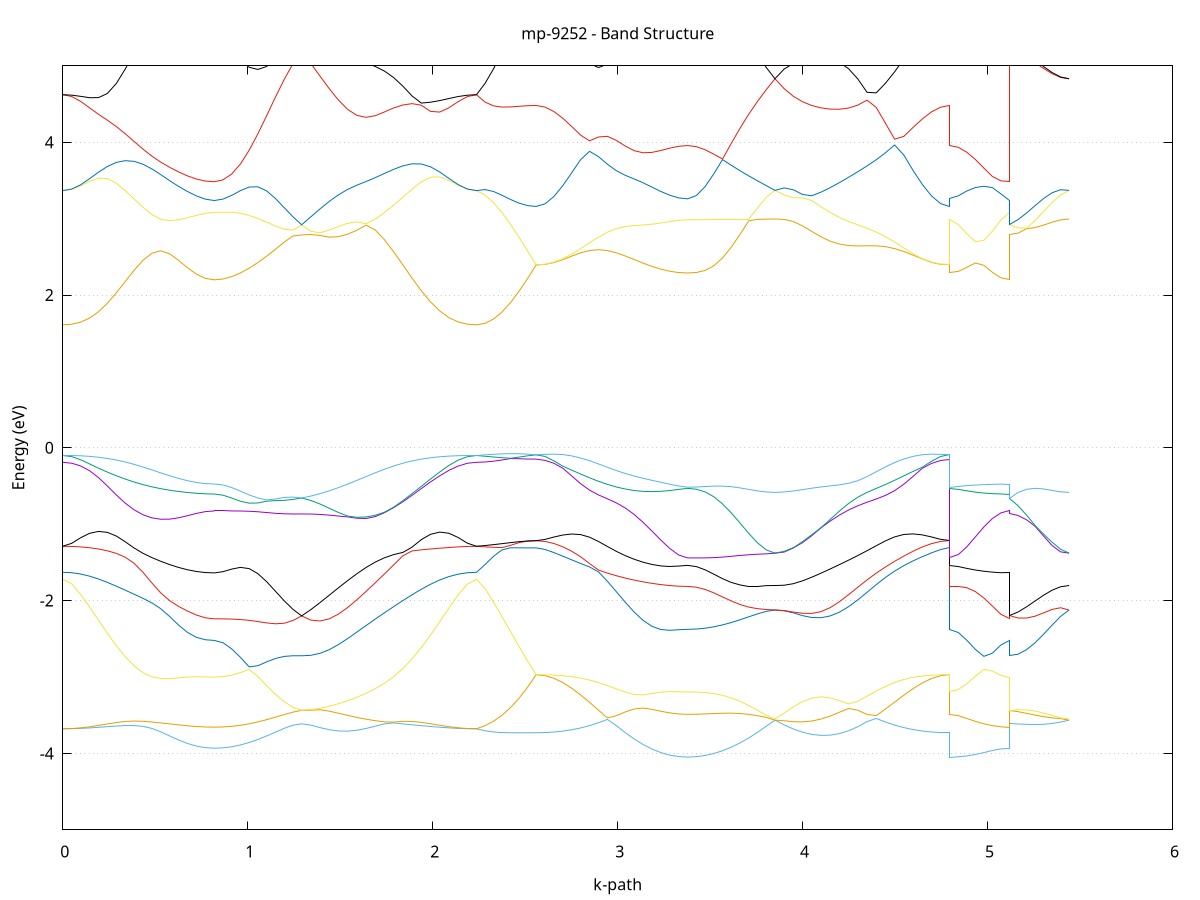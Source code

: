 set title 'mp-9252 - Band Structure'
set xlabel 'k-path'
set ylabel 'Energy (eV)'
set grid y
set yrange [-5:5]
set terminal png size 800,600
set output 'mp-9252_bands_gnuplot.png'
plot '-' using 1:2 with lines notitle, '-' using 1:2 with lines notitle, '-' using 1:2 with lines notitle, '-' using 1:2 with lines notitle, '-' using 1:2 with lines notitle, '-' using 1:2 with lines notitle, '-' using 1:2 with lines notitle, '-' using 1:2 with lines notitle, '-' using 1:2 with lines notitle, '-' using 1:2 with lines notitle, '-' using 1:2 with lines notitle, '-' using 1:2 with lines notitle, '-' using 1:2 with lines notitle, '-' using 1:2 with lines notitle, '-' using 1:2 with lines notitle, '-' using 1:2 with lines notitle, '-' using 1:2 with lines notitle, '-' using 1:2 with lines notitle, '-' using 1:2 with lines notitle, '-' using 1:2 with lines notitle, '-' using 1:2 with lines notitle, '-' using 1:2 with lines notitle, '-' using 1:2 with lines notitle, '-' using 1:2 with lines notitle, '-' using 1:2 with lines notitle, '-' using 1:2 with lines notitle, '-' using 1:2 with lines notitle, '-' using 1:2 with lines notitle, '-' using 1:2 with lines notitle, '-' using 1:2 with lines notitle, '-' using 1:2 with lines notitle, '-' using 1:2 with lines notitle, '-' using 1:2 with lines notitle, '-' using 1:2 with lines notitle, '-' using 1:2 with lines notitle, '-' using 1:2 with lines notitle, '-' using 1:2 with lines notitle, '-' using 1:2 with lines notitle, '-' using 1:2 with lines notitle, '-' using 1:2 with lines notitle, '-' using 1:2 with lines notitle, '-' using 1:2 with lines notitle, '-' using 1:2 with lines notitle, '-' using 1:2 with lines notitle, '-' using 1:2 with lines notitle, '-' using 1:2 with lines notitle, '-' using 1:2 with lines notitle, '-' using 1:2 with lines notitle, '-' using 1:2 with lines notitle, '-' using 1:2 with lines notitle, '-' using 1:2 with lines notitle, '-' using 1:2 with lines notitle
0.000000 -12.701834
0.048161 -12.699134
0.096322 -12.691334
0.144484 -12.678434
0.192645 -12.660934
0.240806 -12.639134
0.288967 -12.613734
0.337128 -12.585334
0.385289 -12.554734
0.433451 -12.523034
0.481612 -12.491034
0.529773 -12.459934
0.577934 -12.430834
0.626095 -12.404934
0.674257 -12.383334
0.722418 -12.367034
0.770579 -12.356934
0.818740 -12.353434
0.818740 -12.353434
0.866010 -12.352434
0.913280 -12.349334
0.960550 -12.344434
1.007820 -12.338134
1.055090 -12.330834
1.102360 -12.323234
1.149630 -12.315934
1.196900 -12.309734
1.244170 -12.305434
1.291440 -12.303834
1.291440 -12.303834
1.341198 -12.305834
1.390956 -12.312234
1.440714 -12.323434
1.490472 -12.339534
1.540229 -12.360434
1.589987 -12.385534
1.639745 -12.414134
1.689503 -12.445434
1.739261 -12.478534
1.789019 -12.512334
1.838777 -12.545934
1.888535 -12.578134
1.938292 -12.608134
1.988050 -12.635134
2.037808 -12.658234
2.087566 -12.676934
2.137324 -12.690634
2.187082 -12.699034
2.236840 -12.701834
2.236840 -12.701834
2.282891 -12.696634
2.328943 -12.681134
2.374994 -12.655534
2.421046 -12.619934
2.467097 -12.574734
2.513149 -12.520334
2.559200 -12.457334
2.559200 -12.457334
2.607361 -12.455534
2.655523 -12.450234
2.703684 -12.441634
2.751845 -12.429934
2.800006 -12.415434
2.848167 -12.398734
2.896328 -12.380334
2.944490 -12.360834
2.992651 -12.340834
3.040812 -12.321134
3.088973 -12.302234
3.137134 -12.284934
3.185296 -12.269834
3.233457 -12.257434
3.281618 -12.248234
3.329779 -12.242534
3.377940 -12.240634
3.377940 -12.240634
3.425210 -12.239134
3.472480 -12.234834
3.519750 -12.227934
3.567020 -12.218834
3.614290 -12.207934
3.661560 -12.195934
3.708830 -12.183434
3.756100 -12.171434
3.803370 -12.160634
3.850640 -12.152034
3.850640 -12.152034
3.900398 -12.160834
3.950156 -12.171734
3.999914 -12.185034
4.049672 -12.200734
4.099430 -12.218434
4.149187 -12.238234
4.198945 -12.259534
4.248703 -12.282034
4.298461 -12.305334
4.348219 -12.328734
4.397977 -12.351634
4.447735 -12.373634
4.497493 -12.393934
4.547250 -12.412234
4.597008 -12.427834
4.646766 -12.440534
4.696524 -12.449734
4.746282 -12.455434
4.796040 -12.457334
4.796040 -12.240634
4.842091 -12.253434
4.888143 -12.278634
4.934194 -12.303734
4.980246 -12.324934
5.026297 -12.340634
5.072349 -12.350234
5.118400 -12.353434
5.118400 -12.303834
5.164452 -12.300534
5.210503 -12.290834
5.256555 -12.274734
5.302606 -12.252534
5.348658 -12.224334
5.394709 -12.190734
5.440761 -12.152034
e
0.000000 -11.855634
0.048161 -11.855434
0.096322 -11.855134
0.144484 -11.854734
0.192645 -11.854334
0.240806 -11.853934
0.288967 -11.853634
0.337128 -11.853634
0.385289 -11.854034
0.433451 -11.854834
0.481612 -11.856034
0.529773 -11.857634
0.577934 -11.859534
0.626095 -11.861634
0.674257 -11.863634
0.722418 -11.865334
0.770579 -11.866534
0.818740 -11.866934
0.818740 -11.866934
0.866010 -11.865934
0.913280 -11.863234
0.960550 -11.858734
1.007820 -11.852834
1.055090 -11.845534
1.102360 -11.837334
1.149630 -11.828434
1.196900 -11.819234
1.244170 -11.810134
1.291440 -11.801534
1.291440 -11.801534
1.341198 -11.809834
1.390956 -11.817334
1.440714 -11.823934
1.490472 -11.829434
1.540229 -11.834034
1.589987 -11.837734
1.639745 -11.840834
1.689503 -11.843434
1.739261 -11.845634
1.789019 -11.847434
1.838777 -11.849134
1.888535 -11.850534
1.938292 -11.851834
1.988050 -11.852934
2.037808 -11.853834
2.087566 -11.854534
2.137324 -11.855134
2.187082 -11.855434
2.236840 -11.855634
2.236840 -11.855634
2.282891 -11.948834
2.328943 -12.042734
2.374994 -12.135034
2.421046 -12.224034
2.467097 -12.308234
2.513149 -12.386334
2.559200 -12.457334
2.559200 -12.457334
2.607361 -12.454834
2.655523 -12.447634
2.703684 -12.435734
2.751845 -12.419534
2.800006 -12.399334
2.848167 -12.375734
2.896328 -12.349434
2.944490 -12.321134
2.992651 -12.291634
3.040812 -12.261934
3.088973 -12.233134
3.137134 -12.206134
3.185296 -12.182134
3.233457 -12.162034
3.281618 -12.146934
3.329779 -12.137534
3.377940 -12.134334
3.377940 -12.134334
3.425210 -12.134334
3.472480 -12.134234
3.519750 -12.134134
3.567020 -12.134234
3.614290 -12.134734
3.661560 -12.135834
3.708830 -12.137834
3.756100 -12.141034
3.803370 -12.145734
3.850640 -12.152034
3.850640 -12.152034
3.900398 -12.146134
3.950156 -12.144434
3.999914 -12.147234
4.049672 -12.155134
4.099430 -12.167934
4.149187 -12.185334
4.198945 -12.206834
4.248703 -12.231634
4.298461 -12.258834
4.348219 -12.287534
4.397977 -12.316534
4.447735 -12.345034
4.497493 -12.371834
4.547250 -12.396234
4.597008 -12.417234
4.646766 -12.434334
4.696524 -12.447034
4.746282 -12.454734
4.796040 -12.457334
4.796040 -12.134334
4.842091 -12.117034
4.888143 -12.078434
4.934194 -12.031434
4.980246 -11.981234
5.026297 -11.931334
5.072349 -11.887634
5.118400 -11.866934
5.118400 -11.801534
5.164452 -11.853334
5.210503 -11.906534
5.256555 -11.959734
5.302606 -12.011834
5.348658 -12.061934
5.394709 -12.108834
5.440761 -12.152034
e
0.000000 -11.855534
0.048161 -11.854634
0.096322 -11.851834
0.144484 -11.847334
0.192645 -11.841134
0.240806 -11.833534
0.288967 -11.824734
0.337128 -11.815034
0.385289 -11.804634
0.433451 -11.794034
0.481612 -11.783534
0.529773 -11.773534
0.577934 -11.764434
0.626095 -11.756434
0.674257 -11.749834
0.722418 -11.745034
0.770579 -11.742034
0.818740 -11.741034
0.818740 -11.741034
0.866010 -11.741834
0.913280 -11.744234
0.960550 -11.748234
1.007820 -11.753534
1.055090 -11.760034
1.102360 -11.767534
1.149630 -11.775834
1.196900 -11.784434
1.244170 -11.793134
1.291440 -11.801534
1.291440 -11.801534
1.341198 -11.793434
1.390956 -11.786534
1.440714 -11.781334
1.490472 -11.778034
1.540229 -11.776634
1.589987 -11.777434
1.639745 -11.780134
1.689503 -11.784734
1.739261 -11.791034
1.789019 -11.798534
1.838777 -11.806934
1.888535 -11.815734
1.938292 -11.824634
1.988050 -11.833034
2.037808 -11.840634
2.087566 -11.846934
2.137324 -11.851634
2.187082 -11.854634
2.236840 -11.855534
2.236840 -11.855534
2.282891 -11.765334
2.328943 -11.681034
2.374994 -11.605634
2.421046 -11.542434
2.467097 -11.494634
2.513149 -11.464734
2.559200 -11.454534
2.559200 -11.454534
2.607361 -11.455434
2.655523 -11.458234
2.703684 -11.462734
2.751845 -11.468834
2.800006 -11.476334
2.848167 -11.485034
2.896328 -11.494734
2.944490 -11.505134
2.992651 -11.515934
3.040812 -11.526734
3.088973 -11.537334
3.137134 -11.547334
3.185296 -11.556334
3.233457 -11.563834
3.281618 -11.569634
3.329779 -11.573234
3.377940 -11.574434
3.377940 -11.574434
3.425210 -11.574834
3.472480 -11.575934
3.519750 -11.577634
3.567020 -11.579834
3.614290 -11.582434
3.661560 -11.585234
3.708830 -11.587834
3.756100 -11.590034
3.803370 -11.591634
3.850640 -11.592234
3.850640 -11.592234
3.900398 -11.591434
3.950156 -11.589134
3.999914 -11.585034
4.049672 -11.579234
4.099430 -11.571834
4.149187 -11.563034
4.198945 -11.553034
4.248703 -11.542234
4.298461 -11.530934
4.348219 -11.519534
4.397977 -11.508134
4.447735 -11.497234
4.497493 -11.486934
4.547250 -11.477734
4.597008 -11.469734
4.646766 -11.463234
4.696524 -11.458434
4.746282 -11.455534
4.796040 -11.454534
4.796040 -11.574434
4.842091 -11.579534
4.888143 -11.594634
4.934194 -11.618834
4.980246 -11.650534
5.026297 -11.687234
5.072349 -11.722934
5.118400 -11.741034
5.118400 -11.801534
5.164452 -11.752434
5.210503 -11.707634
5.256555 -11.668334
5.302606 -11.636034
5.348658 -11.612034
5.394709 -11.597234
5.440761 -11.592234
e
0.000000 -6.936134
0.048161 -6.937434
0.096322 -6.940934
0.144484 -6.946134
0.192645 -6.952234
0.240806 -6.958334
0.288967 -6.963934
0.337128 -6.968434
0.385289 -6.971634
0.433451 -6.973334
0.481612 -6.973634
0.529773 -6.972834
0.577934 -6.971134
0.626095 -6.968834
0.674257 -6.966434
0.722418 -6.964434
0.770579 -6.963034
0.818740 -6.962534
0.818740 -6.962534
0.866010 -6.962434
0.913280 -6.962034
0.960550 -6.961434
1.007820 -6.960534
1.055090 -6.959134
1.102360 -6.957234
1.149630 -6.954734
1.196900 -6.951734
1.244170 -6.948334
1.291440 -6.944634
1.291440 -6.944634
1.341198 -6.948434
1.390956 -6.952134
1.440714 -6.955634
1.490472 -6.959134
1.540229 -6.962534
1.589987 -6.965634
1.639745 -6.968334
1.689503 -6.970434
1.739261 -6.971634
1.789019 -6.971734
1.838777 -6.970534
1.888535 -6.967934
1.938292 -6.963934
1.988050 -6.958734
2.037808 -6.952734
2.087566 -6.946534
2.137324 -6.941234
2.187082 -6.937534
2.236840 -6.936134
2.236840 -6.936134
2.282891 -7.044534
2.328943 -7.151034
2.374994 -7.248834
2.421046 -7.331934
2.467097 -7.395334
2.513149 -7.435034
2.559200 -7.448534
2.559200 -7.448534
2.607361 -7.447534
2.655523 -7.444434
2.703684 -7.439434
2.751845 -7.432934
2.800006 -7.425034
2.848167 -7.416234
2.896328 -7.406934
2.944490 -7.397534
2.992651 -7.388234
3.040812 -7.379434
3.088973 -7.371334
3.137134 -7.364234
3.185296 -7.358234
3.233457 -7.353434
3.281618 -7.349934
3.329779 -7.347834
3.377940 -7.347134
3.377940 -7.347134
3.425210 -7.346834
3.472480 -7.345834
3.519750 -7.344334
3.567020 -7.342434
3.614290 -7.340334
3.661560 -7.338234
3.708830 -7.336234
3.756100 -7.334634
3.803370 -7.333534
3.850640 -7.333134
3.850640 -7.333134
3.900398 -7.333634
3.950156 -7.335134
3.999914 -7.337634
4.049672 -7.341334
4.099430 -7.346134
4.149187 -7.352034
4.198945 -7.358934
4.248703 -7.366834
4.298461 -7.375534
4.348219 -7.384834
4.397977 -7.394634
4.447735 -7.404634
4.497493 -7.414334
4.547250 -7.423634
4.597008 -7.431934
4.646766 -7.438934
4.696524 -7.444134
4.746282 -7.447434
4.796040 -7.448534
4.796040 -7.347134
4.842091 -7.337634
4.888143 -7.309334
4.934194 -7.263334
4.980246 -7.200834
5.026297 -7.124134
5.072349 -7.036634
5.118400 -6.962534
5.118400 -6.944634
5.164452 -7.038634
5.210503 -7.123134
5.256555 -7.195734
5.302606 -7.254534
5.348658 -7.297734
5.394709 -7.324234
5.440761 -7.333134
e
0.000000 -6.936134
0.048161 -6.936534
0.096322 -6.937734
0.144484 -6.939234
0.192645 -6.940734
0.240806 -6.941734
0.288967 -6.942034
0.337128 -6.941334
0.385289 -6.939434
0.433451 -6.936334
0.481612 -6.932334
0.529773 -6.927634
0.577934 -6.922534
0.626095 -6.917434
0.674257 -6.912734
0.722418 -6.909134
0.770579 -6.906734
0.818740 -6.905834
0.818740 -6.905834
0.866010 -6.906734
0.913280 -6.909234
0.960550 -6.912934
1.007820 -6.917534
1.055090 -6.922434
1.102360 -6.927434
1.149630 -6.932234
1.196900 -6.936634
1.244170 -6.940834
1.291440 -6.944634
1.291440 -6.944634
1.341198 -6.940834
1.390956 -6.937234
1.440714 -6.934334
1.490472 -6.932334
1.540229 -6.931634
1.589987 -6.932034
1.639745 -6.933434
1.689503 -6.935634
1.739261 -6.938134
1.789019 -6.940534
1.838777 -6.942434
1.888535 -6.943434
1.938292 -6.943534
1.988050 -6.942734
2.037808 -6.941234
2.087566 -6.939534
2.137324 -6.937834
2.187082 -6.936634
2.236840 -6.936134
2.236840 -6.936134
2.282891 -6.833934
2.328943 -6.746834
2.374994 -6.682534
2.421046 -6.641034
2.467097 -6.614434
2.513149 -6.594534
2.559200 -6.576534
2.559200 -6.576534
2.607361 -6.575634
2.655523 -6.573134
2.703684 -6.569134
2.751845 -6.563834
2.800006 -6.557634
2.848167 -6.551034
2.896328 -6.544534
2.944490 -6.538634
2.992651 -6.533834
3.040812 -6.530434
3.088973 -6.528434
3.137134 -6.527734
3.185296 -6.527934
3.233457 -6.528634
3.281618 -6.529534
3.329779 -6.530134
3.377940 -6.530434
3.377940 -6.530434
3.425210 -6.528034
3.472480 -6.521334
3.519750 -6.510734
3.567020 -6.497234
3.614290 -6.482334
3.661560 -6.467334
3.708830 -6.453934
3.756100 -6.443534
3.803370 -6.436934
3.850640 -6.434234
3.850640 -6.434234
3.900398 -6.435934
3.950156 -6.439134
3.999914 -6.443934
4.049672 -6.450234
4.099430 -6.458034
4.149187 -6.467234
4.198945 -6.477534
4.248703 -6.488834
4.298461 -6.500634
4.348219 -6.512634
4.397977 -6.524334
4.447735 -6.535434
4.497493 -6.545634
4.547250 -6.554634
4.597008 -6.562234
4.646766 -6.568434
4.696524 -6.572834
4.746282 -6.575634
4.796040 -6.576534
4.796040 -6.530434
4.842091 -6.534334
4.888143 -6.547834
4.934194 -6.578634
4.980246 -6.638834
5.026297 -6.726934
5.072349 -6.826834
5.118400 -6.905834
5.118400 -6.944634
5.164452 -6.844234
5.210503 -6.741434
5.256555 -6.642634
5.302606 -6.558234
5.348658 -6.498334
5.394709 -6.460534
5.440761 -6.434234
e
0.000000 -6.459734
0.048161 -6.458334
0.096322 -6.454334
0.144484 -6.448834
0.192645 -6.443334
0.240806 -6.438734
0.288967 -6.435434
0.337128 -6.433534
0.385289 -6.432834
0.433451 -6.433334
0.481612 -6.434634
0.529773 -6.436734
0.577934 -6.439134
0.626095 -6.441734
0.674257 -6.444034
0.722418 -6.445934
0.770579 -6.447134
0.818740 -6.447634
0.818740 -6.447634
0.866010 -6.444934
0.913280 -6.437234
0.960550 -6.425434
1.007820 -6.411034
1.055090 -6.395534
1.102360 -6.380234
1.149630 -6.366334
1.196900 -6.354434
1.244170 -6.344834
1.291440 -6.337834
1.291440 -6.337834
1.341198 -6.343934
1.390956 -6.350034
1.440714 -6.355934
1.490472 -6.361534
1.540229 -6.366634
1.589987 -6.371334
1.639745 -6.375634
1.689503 -6.379734
1.739261 -6.383734
1.789019 -6.388134
1.838777 -6.398534
1.888535 -6.409234
1.938292 -6.419934
1.988050 -6.430134
2.037808 -6.439434
2.087566 -6.447434
2.137324 -6.453934
2.187082 -6.458234
2.236840 -6.459734
2.236840 -6.459734
2.282891 -6.464834
2.328943 -6.478434
2.374994 -6.497134
2.421046 -6.517734
2.467097 -6.538434
2.513149 -6.558034
2.559200 -6.576534
2.559200 -6.576534
2.607361 -6.573334
2.655523 -6.563934
2.703684 -6.549134
2.751845 -6.530134
2.800006 -6.508234
2.848167 -6.485734
2.896328 -6.464434
2.944490 -6.446634
2.992651 -6.433834
3.040812 -6.426834
3.088973 -6.425334
3.137134 -6.428134
3.185296 -6.433534
3.233457 -6.439934
3.281618 -6.445634
3.329779 -6.449634
3.377940 -6.451034
3.377940 -6.451034
3.425210 -6.450534
3.472480 -6.449234
3.519750 -6.447234
3.567020 -6.444634
3.614290 -6.441834
3.661560 -6.439034
3.708830 -6.436634
3.756100 -6.434834
3.803370 -6.434034
3.850640 -6.434234
3.850640 -6.434234
3.900398 -6.434934
3.950156 -6.437934
3.999914 -6.441634
4.049672 -6.444734
4.099430 -6.446334
4.149187 -6.446234
4.198945 -6.444834
4.248703 -6.443234
4.298461 -6.442934
4.348219 -6.445934
4.397977 -6.453734
4.447735 -6.467134
4.497493 -6.485334
4.547250 -6.506434
4.597008 -6.528134
4.646766 -6.547734
4.696524 -6.563234
4.746282 -6.573134
4.796040 -6.576534
4.796040 -6.451034
4.842091 -6.447534
4.888143 -6.438834
4.934194 -6.430434
4.980246 -6.433134
5.026297 -6.442034
5.072349 -6.446534
5.118400 -6.447634
5.118400 -6.337834
5.164452 -6.345234
5.210503 -6.344834
5.256555 -6.345834
5.302606 -6.368334
5.348658 -6.390434
5.394709 -6.412034
5.440761 -6.434234
e
0.000000 -6.422734
0.048161 -6.421934
0.096322 -6.419434
0.144484 -6.415034
0.192645 -6.408134
0.240806 -6.399134
0.288967 -6.388434
0.337128 -6.377234
0.385289 -6.366234
0.433451 -6.356034
0.481612 -6.347134
0.529773 -6.339534
0.577934 -6.333434
0.626095 -6.328634
0.674257 -6.325034
0.722418 -6.322534
0.770579 -6.320934
0.818740 -6.320434
0.818740 -6.320434
0.866010 -6.319934
0.913280 -6.318434
0.960550 -6.316034
1.007820 -6.313034
1.055090 -6.313934
1.102360 -6.317634
1.149630 -6.322034
1.196900 -6.326834
1.244170 -6.332134
1.291440 -6.337834
1.291440 -6.337834
1.341198 -6.333334
1.390956 -6.332234
1.440714 -6.334534
1.490472 -6.339134
1.540229 -6.345334
1.589987 -6.352434
1.639745 -6.360334
1.689503 -6.368934
1.739261 -6.378134
1.789019 -6.387734
1.838777 -6.392034
1.888535 -6.396634
1.938292 -6.401434
1.988050 -6.406434
2.037808 -6.411434
2.087566 -6.415934
2.137324 -6.419534
2.187082 -6.421934
2.236840 -6.422734
2.236840 -6.422734
2.282891 -6.425234
2.328943 -6.412234
2.374994 -6.380234
2.421046 -6.332334
2.467097 -6.295134
2.513149 -6.258934
2.559200 -6.230934
2.559200 -6.230934
2.607361 -6.231934
2.655523 -6.234434
2.703684 -6.236934
2.751845 -6.238934
2.800006 -6.240834
2.848167 -6.243334
2.896328 -6.246534
2.944490 -6.249434
2.992651 -6.251334
3.040812 -6.251734
3.088973 -6.250734
3.137134 -6.248834
3.185296 -6.246534
3.233457 -6.244334
3.281618 -6.242634
3.329779 -6.241534
3.377940 -6.241234
3.377940 -6.241234
3.425210 -6.240634
3.472480 -6.239034
3.519750 -6.236534
3.567020 -6.233634
3.614290 -6.230734
3.661560 -6.228134
3.708830 -6.226134
3.756100 -6.224834
3.803370 -6.224034
3.850640 -6.223834
3.850640 -6.223834
3.900398 -6.224034
3.950156 -6.224834
3.999914 -6.226034
4.049672 -6.227634
4.099430 -6.229534
4.149187 -6.231634
4.198945 -6.233734
4.248703 -6.235734
4.298461 -6.237234
4.348219 -6.238034
4.397977 -6.237634
4.447735 -6.235734
4.497493 -6.232534
4.547250 -6.236334
4.597008 -6.237634
4.646766 -6.236834
4.696524 -6.234534
4.746282 -6.232034
4.796040 -6.230934
4.796040 -6.241234
4.842091 -6.253334
4.888143 -6.289034
4.934194 -6.335934
4.980246 -6.357234
5.026297 -6.347634
5.072349 -6.329934
5.118400 -6.320434
5.118400 -6.337834
5.164452 -6.324734
5.210503 -6.324134
5.256555 -6.332034
5.302606 -6.299334
5.348658 -6.245534
5.394709 -6.229934
5.440761 -6.223834
e
0.000000 -6.422734
0.048161 -6.419334
0.096322 -6.409334
0.144484 -6.394034
0.192645 -6.375034
0.240806 -6.354334
0.288967 -6.334434
0.337128 -6.317034
0.385289 -6.303634
0.433451 -6.294534
0.481612 -6.289734
0.529773 -6.288534
0.577934 -6.290234
0.626095 -6.293634
0.674257 -6.297834
0.722418 -6.301734
0.770579 -6.304534
0.818740 -6.305634
0.818740 -6.305634
0.866010 -6.305934
0.913280 -6.306934
0.960550 -6.308534
1.007820 -6.310934
1.055090 -6.309634
1.102360 -6.306134
1.149630 -6.303134
1.196900 -6.300834
1.244170 -6.299534
1.291440 -6.299234
1.291440 -6.299234
1.341198 -6.299334
1.390956 -6.298934
1.440714 -6.297534
1.490472 -6.295034
1.540229 -6.292234
1.589987 -6.289334
1.639745 -6.286934
1.689503 -6.285834
1.739261 -6.286934
1.789019 -6.291034
1.838777 -6.299134
1.888535 -6.311734
1.938292 -6.328834
1.988050 -6.349234
2.037808 -6.371034
2.087566 -6.391634
2.137324 -6.408334
2.187082 -6.419034
2.236840 -6.422734
2.236840 -6.422734
2.282891 -6.409434
2.328943 -6.388234
2.374994 -6.361134
2.421046 -6.329734
2.467097 -6.278234
2.513149 -6.226834
2.559200 -6.205934
2.559200 -6.205934
2.607361 -6.207834
2.655523 -6.212134
2.703684 -6.216734
2.751845 -6.220534
2.800006 -6.222134
2.848167 -6.220134
2.896328 -6.214434
2.944490 -6.205534
2.992651 -6.194334
3.040812 -6.181734
3.088973 -6.168934
3.137134 -6.157034
3.185296 -6.147434
3.233457 -6.140934
3.281618 -6.137234
3.329779 -6.135434
3.377940 -6.134934
3.377940 -6.134934
3.425210 -6.134334
3.472480 -6.132534
3.519750 -6.129434
3.567020 -6.125134
3.614290 -6.119634
3.661560 -6.113134
3.708830 -6.106134
3.756100 -6.099434
3.803370 -6.094334
3.850640 -6.092334
3.850640 -6.092334
3.900398 -6.094434
3.950156 -6.100634
3.999914 -6.109734
4.049672 -6.121334
4.099430 -6.134634
4.149187 -6.149134
4.198945 -6.164334
4.248703 -6.179334
4.298461 -6.193634
4.348219 -6.206434
4.397977 -6.217434
4.447735 -6.226234
4.497493 -6.232434
4.547250 -6.228034
4.597008 -6.223034
4.646766 -6.217734
4.696524 -6.212534
4.746282 -6.207934
4.796040 -6.205934
4.796040 -6.134934
4.842091 -6.148834
4.888143 -6.195034
4.934194 -6.236034
4.980246 -6.265534
5.026297 -6.286934
5.072349 -6.300634
5.118400 -6.305634
5.118400 -6.299234
5.164452 -6.306534
5.210503 -6.307434
5.256555 -6.287334
5.302606 -6.265934
5.348658 -6.239834
5.394709 -6.162034
5.440761 -6.092334
e
0.000000 -6.211334
0.048161 -6.210834
0.096322 -6.209334
0.144484 -6.207234
0.192645 -6.204834
0.240806 -6.202734
0.288967 -6.201234
0.337128 -6.200834
0.385289 -6.201734
0.433451 -6.203934
0.481612 -6.207234
0.529773 -6.211434
0.577934 -6.216234
0.626095 -6.221034
0.674257 -6.225434
0.722418 -6.228934
0.770579 -6.231234
0.818740 -6.232034
0.818740 -6.232034
0.866010 -6.230834
0.913280 -6.227134
0.960550 -6.221334
1.007820 -6.213934
1.055090 -6.205834
1.102360 -6.197634
1.149630 -6.190334
1.196900 -6.184734
1.244170 -6.181334
1.291440 -6.180234
1.291440 -6.180234
1.341198 -6.181334
1.390956 -6.184134
1.440714 -6.187934
1.490472 -6.192034
1.540229 -6.195634
1.589987 -6.198434
1.639745 -6.200234
1.689503 -6.200934
1.739261 -6.200934
1.789019 -6.200434
1.838777 -6.199934
1.888535 -6.199934
1.938292 -6.200734
1.988050 -6.202334
2.037808 -6.204534
2.087566 -6.207034
2.137324 -6.209234
2.187082 -6.210834
2.236840 -6.211334
2.236840 -6.211334
2.282891 -6.204934
2.328943 -6.187434
2.374994 -6.162534
2.421046 -6.134734
2.467097 -6.140234
2.513149 -6.177534
2.559200 -6.182734
2.559200 -6.182734
2.607361 -6.180434
2.655523 -6.175134
2.703684 -6.168334
2.751845 -6.160734
2.800006 -6.152534
2.848167 -6.143634
2.896328 -6.134634
2.944490 -6.126934
2.992651 -6.122034
3.040812 -6.119134
3.088973 -6.117234
3.137134 -6.115134
3.185296 -6.112234
3.233457 -6.108334
3.281618 -6.104134
3.329779 -6.100934
3.377940 -6.099834
3.377940 -6.099834
3.425210 -6.099834
3.472480 -6.099834
3.519750 -6.099634
3.567020 -6.099134
3.614290 -6.098134
3.661560 -6.096734
3.708830 -6.095134
3.756100 -6.093634
3.803370 -6.092634
3.850640 -6.092334
3.850640 -6.092334
3.900398 -6.092834
3.950156 -6.093834
3.999914 -6.095234
4.049672 -6.096934
4.099430 -6.098934
4.149187 -6.101234
4.198945 -6.103934
4.248703 -6.107034
4.298461 -6.110534
4.348219 -6.114734
4.397977 -6.119934
4.447735 -6.126534
4.497493 -6.134834
4.547250 -6.144534
4.597008 -6.154734
4.646766 -6.164734
4.696524 -6.173734
4.746282 -6.180234
4.796040 -6.182734
4.796040 -6.099834
4.842091 -6.115034
4.888143 -6.126934
4.934194 -6.143534
4.980246 -6.167834
5.026297 -6.195434
5.072349 -6.220534
5.118400 -6.232034
5.118400 -6.180234
5.164452 -6.172034
5.210503 -6.152034
5.256555 -6.126934
5.302606 -6.100934
5.348658 -6.078034
5.394709 -6.066934
5.440761 -6.092334
e
0.000000 -6.066134
0.048161 -6.064434
0.096322 -6.059134
0.144484 -6.050134
0.192645 -6.037034
0.240806 -6.020034
0.288967 -6.000534
0.337128 -5.981734
0.385289 -5.966834
0.433451 -5.955934
0.481612 -5.947134
0.529773 -5.939534
0.577934 -5.938134
0.626095 -5.939534
0.674257 -5.941734
0.722418 -5.943834
0.770579 -5.945234
0.818740 -5.945734
0.818740 -5.945734
0.866010 -5.943734
0.913280 -5.938034
0.960550 -5.928934
1.007820 -5.917834
1.055090 -5.912634
1.102360 -5.910934
1.149630 -5.908734
1.196900 -5.905934
1.244170 -5.902634
1.291440 -5.898934
1.291440 -5.898934
1.341198 -5.903534
1.390956 -5.909134
1.440714 -5.915534
1.490472 -5.922434
1.540229 -5.929834
1.589987 -5.937434
1.639745 -5.945134
1.689503 -5.952734
1.739261 -5.960234
1.789019 -5.967634
1.838777 -5.975334
1.888535 -5.984334
1.938292 -5.998234
1.988050 -6.017134
2.037808 -6.035034
2.087566 -6.049034
2.137324 -6.058634
2.187082 -6.064334
2.236840 -6.066134
2.236840 -6.066134
2.282891 -6.067934
2.328943 -6.073234
2.374994 -6.082434
2.421046 -6.103834
2.467097 -6.122734
2.513149 -6.147434
2.559200 -6.182634
2.559200 -6.182634
2.607361 -6.180034
2.655523 -6.172834
2.703684 -6.162934
2.751845 -6.151334
2.800006 -6.139334
2.848167 -6.127534
2.896328 -6.116134
2.944490 -6.103734
2.992651 -6.088434
3.040812 -6.070034
3.088973 -6.049734
3.137134 -6.029734
3.185296 -6.012934
3.233457 -6.000934
3.281618 -5.993434
3.329779 -5.989334
3.377940 -5.987934
3.377940 -5.987934
3.425210 -5.989134
3.472480 -5.992434
3.519750 -5.997434
3.567020 -6.003634
3.614290 -6.010534
3.661560 -6.017634
3.708830 -6.024334
3.756100 -6.030134
3.803370 -6.034034
3.850640 -6.035334
3.850640 -6.035334
3.900398 -6.034234
3.950156 -6.032234
3.999914 -6.031534
4.049672 -6.033634
4.099430 -6.038934
4.149187 -6.047034
4.198945 -6.057434
4.248703 -6.069134
4.298461 -6.081634
4.348219 -6.094334
4.397977 -6.106934
4.447735 -6.119334
4.497493 -6.131434
4.547250 -6.143134
4.597008 -6.154334
4.646766 -6.164534
4.696524 -6.173234
4.746282 -6.179934
4.796040 -6.182634
4.796040 -5.987934
4.842091 -5.984434
4.888143 -5.980434
4.934194 -5.972334
4.980246 -5.961134
5.026297 -5.951834
5.072349 -5.947034
5.118400 -5.945734
5.118400 -5.898934
5.164452 -5.913134
5.210503 -5.933934
5.256555 -5.958934
5.302606 -5.985334
5.348658 -6.009934
5.394709 -6.028334
5.440761 -6.035334
e
0.000000 -5.995034
0.048161 -5.994534
0.096322 -5.992934
0.144484 -5.990334
0.192645 -5.986534
0.240806 -5.981634
0.288967 -5.975534
0.337128 -5.968234
0.385289 -5.959834
0.433451 -5.950634
0.481612 -5.942834
0.529773 -5.938334
0.577934 -5.932234
0.626095 -5.926534
0.674257 -5.921934
0.722418 -5.918634
0.770579 -5.916734
0.818740 -5.916034
0.818740 -5.916034
0.866010 -5.915934
0.913280 -5.915534
0.960550 -5.914934
1.007820 -5.913934
1.055090 -5.907034
1.102360 -5.898934
1.149630 -5.894934
1.196900 -5.894234
1.244170 -5.895834
1.291440 -5.898934
1.291440 -5.898934
1.341198 -5.895034
1.390956 -5.891334
1.440714 -5.888534
1.490472 -5.886934
1.540229 -5.887234
1.589987 -5.889834
1.639745 -5.895234
1.689503 -5.903634
1.739261 -5.914434
1.789019 -5.926834
1.838777 -5.939934
1.888535 -5.952734
1.938292 -5.968634
1.988050 -5.979734
2.037808 -5.985834
2.087566 -5.990034
2.137324 -5.992834
2.187082 -5.994434
2.236840 -5.995034
2.236840 -5.995034
2.282891 -6.014534
2.328943 -6.039934
2.374994 -6.070034
2.421046 -6.095734
2.467097 -6.097734
2.513149 -6.071034
2.559200 -6.043934
2.559200 -6.043934
2.607361 -6.044334
2.655523 -6.045734
2.703684 -6.047734
2.751845 -6.049734
2.800006 -6.050834
2.848167 -6.050134
2.896328 -6.046434
2.944490 -6.039434
2.992651 -6.029634
3.040812 -6.018434
3.088973 -6.006534
3.137134 -5.994334
3.185296 -5.981534
3.233457 -5.968734
3.281618 -5.958134
3.329779 -5.951434
3.377940 -5.949134
3.377940 -5.949134
3.425210 -5.949134
3.472480 -5.949334
3.519750 -5.949634
3.567020 -5.950134
3.614290 -5.950734
3.661560 -5.950934
3.708830 -5.950734
3.756100 -5.949734
3.803370 -5.948034
3.850640 -5.945634
3.850640 -5.945634
3.900398 -5.948534
3.950156 -5.951734
3.999914 -5.955634
4.049672 -5.960534
4.099430 -5.966734
4.149187 -5.974534
4.198945 -5.984034
4.248703 -5.995234
4.298461 -6.007734
4.348219 -6.020634
4.397977 -6.032534
4.447735 -6.041934
4.497493 -6.047634
4.547250 -6.049834
4.597008 -6.049434
4.646766 -6.047734
4.696524 -6.045834
4.746282 -6.044434
4.796040 -6.043934
4.796040 -5.949134
4.842091 -5.946934
4.888143 -5.940534
4.934194 -5.934534
4.980246 -5.929634
5.026297 -5.924134
5.072349 -5.918534
5.118400 -5.916034
5.118400 -5.898934
5.164452 -5.893134
5.210503 -5.895334
5.256555 -5.904034
5.302606 -5.917334
5.348658 -5.932834
5.394709 -5.946434
5.440761 -5.945634
e
0.000000 -5.995034
0.048161 -5.994334
0.096322 -5.992234
0.144484 -5.988534
0.192645 -5.983034
0.240806 -5.975334
0.288967 -5.964534
0.337128 -5.949334
0.385289 -5.931434
0.433451 -5.915734
0.481612 -5.903934
0.529773 -5.893534
0.577934 -5.882834
0.626095 -5.872434
0.674257 -5.863234
0.722418 -5.856134
0.770579 -5.851634
0.818740 -5.850134
0.818740 -5.850134
0.866010 -5.849934
0.913280 -5.849034
0.960550 -5.847134
1.007820 -5.843134
1.055090 -5.835334
1.102360 -5.822334
1.149630 -5.804834
1.196900 -5.786234
1.244170 -5.770234
1.291440 -5.759034
1.291440 -5.759034
1.341198 -5.767434
1.390956 -5.775234
1.440714 -5.782734
1.490472 -5.789634
1.540229 -5.795834
1.589987 -5.803934
1.639745 -5.821334
1.689503 -5.840934
1.739261 -5.863734
1.789019 -5.890234
1.838777 -5.919434
1.888535 -5.947734
1.938292 -5.964334
1.988050 -5.974234
2.037808 -5.982234
2.087566 -5.988034
2.137324 -5.992034
2.187082 -5.994234
2.236840 -5.995034
2.236840 -5.995034
2.282891 -5.982134
2.328943 -5.976334
2.374994 -5.977734
2.421046 -5.985934
2.467097 -6.000234
2.513149 -6.019934
2.559200 -6.043934
2.559200 -6.043934
2.607361 -6.042634
2.655523 -6.038934
2.703684 -6.032734
2.751845 -6.024334
2.800006 -6.014134
2.848167 -6.002434
2.896328 -5.989934
2.944490 -5.977234
2.992651 -5.965034
3.040812 -5.953934
3.088973 -5.944434
3.137134 -5.936834
3.185296 -5.931134
3.233457 -5.927334
3.281618 -5.924934
3.329779 -5.923734
3.377940 -5.923334
3.377940 -5.923334
3.425210 -5.923734
3.472480 -5.925034
3.519750 -5.927034
3.567020 -5.929534
3.614290 -5.932334
3.661560 -5.935134
3.708830 -5.937834
3.756100 -5.940534
3.803370 -5.943034
3.850640 -5.945634
3.850640 -5.945634
3.900398 -5.942634
3.950156 -5.939434
3.999914 -5.936534
4.049672 -5.934334
4.099430 -5.933634
4.149187 -5.935034
4.198945 -5.938834
4.248703 -5.945134
4.298461 -5.953834
4.348219 -5.964334
4.397977 -5.976234
4.447735 -5.988734
4.497493 -6.001134
4.547250 -6.012934
4.597008 -6.023434
4.646766 -6.032134
4.696524 -6.038634
4.746282 -6.042534
4.796040 -6.043934
4.796040 -5.923334
4.842091 -5.912534
4.888143 -5.892534
4.934194 -5.875234
4.980246 -5.862934
5.026297 -5.855234
5.072349 -5.851334
5.118400 -5.850134
5.118400 -5.759034
5.164452 -5.761034
5.210503 -5.760034
5.256555 -5.757034
5.302606 -5.786234
5.348658 -5.842534
5.394709 -5.905634
5.440761 -5.945634
e
0.000000 -5.782134
0.048161 -5.782334
0.096322 -5.782834
0.144484 -5.783634
0.192645 -5.784434
0.240806 -5.784934
0.288967 -5.784234
0.337128 -5.782634
0.385289 -5.781934
0.433451 -5.781234
0.481612 -5.780034
0.529773 -5.778234
0.577934 -5.775834
0.626095 -5.773034
0.674257 -5.770034
0.722418 -5.767234
0.770579 -5.765234
0.818740 -5.764534
0.818740 -5.764534
0.866010 -5.763434
0.913280 -5.760234
0.960550 -5.755034
1.007820 -5.747834
1.055090 -5.739034
1.102360 -5.728734
1.149630 -5.731734
1.196900 -5.741434
1.244170 -5.750534
1.291440 -5.759034
1.291440 -5.759034
1.341198 -5.753834
1.390956 -5.755234
1.440714 -5.762434
1.490472 -5.773934
1.540229 -5.788034
1.589987 -5.800834
1.639745 -5.804134
1.689503 -5.805334
1.739261 -5.804434
1.789019 -5.801934
1.838777 -5.798334
1.888535 -5.794334
1.938292 -5.790534
1.988050 -5.787534
2.037808 -5.785434
2.087566 -5.783934
2.137324 -5.782934
2.187082 -5.782334
2.236840 -5.782134
2.236840 -5.782134
2.282891 -5.787034
2.328943 -5.790534
2.374994 -5.792734
2.421046 -5.793834
2.467097 -5.794034
2.513149 -5.793334
2.559200 -5.792534
2.559200 -5.792534
2.607361 -5.792134
2.655523 -5.791134
2.703684 -5.790634
2.751845 -5.790734
2.800006 -5.790734
2.848167 -5.790834
2.896328 -5.791134
2.944490 -5.791834
2.992651 -5.792634
3.040812 -5.793034
3.088973 -5.792034
3.137134 -5.788934
3.185296 -5.783734
3.233457 -5.777534
3.281618 -5.772134
3.329779 -5.768734
3.377940 -5.767634
3.377940 -5.767634
3.425210 -5.767534
3.472480 -5.767034
3.519750 -5.765834
3.567020 -5.763334
3.614290 -5.759634
3.661560 -5.755034
3.708830 -5.750034
3.756100 -5.745534
3.803370 -5.742334
3.850640 -5.741134
3.850640 -5.741134
3.900398 -5.742434
3.950156 -5.746134
3.999914 -5.751534
4.049672 -5.757534
4.099430 -5.763434
4.149187 -5.768334
4.198945 -5.772034
4.248703 -5.774534
4.298461 -5.776234
4.348219 -5.777634
4.397977 -5.779034
4.447735 -5.781034
4.497493 -5.784934
4.547250 -5.787834
4.597008 -5.789434
4.646766 -5.789934
4.696524 -5.791034
4.746282 -5.792134
4.796040 -5.792534
4.796040 -5.767634
4.842091 -5.768534
4.888143 -5.769834
4.934194 -5.769934
4.980246 -5.768634
5.026297 -5.766734
5.072349 -5.765134
5.118400 -5.764534
5.118400 -5.759034
5.164452 -5.753234
5.210503 -5.743934
5.256555 -5.745434
5.302606 -5.753134
5.348658 -5.748734
5.394709 -5.744334
5.440761 -5.741134
e
0.000000 -5.782134
0.048161 -5.781934
0.096322 -5.781234
0.144484 -5.780334
0.192645 -5.779334
0.240806 -5.778734
0.288967 -5.778234
0.337128 -5.774634
0.385289 -5.763434
0.433451 -5.749634
0.481612 -5.738134
0.529773 -5.728234
0.577934 -5.719134
0.626095 -5.711134
0.674257 -5.704434
0.722418 -5.699834
0.770579 -5.697434
0.818740 -5.696834
0.818740 -5.696834
0.866010 -5.696834
0.913280 -5.697334
0.960550 -5.698934
1.007820 -5.704134
1.055090 -5.712334
1.102360 -5.721834
1.149630 -5.717334
1.196900 -5.705834
1.244170 -5.695834
1.291440 -5.694534
1.291440 -5.694534
1.341198 -5.698034
1.390956 -5.704534
1.440714 -5.711934
1.490472 -5.719834
1.540229 -5.727934
1.589987 -5.736034
1.639745 -5.743634
1.689503 -5.750534
1.739261 -5.756334
1.789019 -5.760834
1.838777 -5.763934
1.888535 -5.765434
1.938292 -5.770934
1.988050 -5.775034
2.037808 -5.777934
2.087566 -5.779834
2.137324 -5.781134
2.187082 -5.781834
2.236840 -5.782134
2.236840 -5.782134
2.282891 -5.775434
2.328943 -5.766934
2.374994 -5.772234
2.421046 -5.778434
2.467097 -5.783534
2.513149 -5.787334
2.559200 -5.789234
2.559200 -5.789234
2.607361 -5.789434
2.655523 -5.789734
2.703684 -5.788934
2.751845 -5.786334
2.800006 -5.782634
2.848167 -5.777334
2.896328 -5.770134
2.944490 -5.761134
2.992651 -5.751034
3.040812 -5.741034
3.088973 -5.732034
3.137134 -5.723934
3.185296 -5.714934
3.233457 -5.702934
3.281618 -5.687534
3.329779 -5.677134
3.377940 -5.675634
3.377940 -5.675634
3.425210 -5.680534
3.472480 -5.691234
3.519750 -5.703934
3.567020 -5.716534
3.614290 -5.727734
3.661560 -5.735934
3.708830 -5.740234
3.756100 -5.740534
3.803370 -5.738334
3.850640 -5.736934
3.850640 -5.736934
3.900398 -5.738834
3.950156 -5.743634
3.999914 -5.749434
4.049672 -5.754934
4.099430 -5.759434
4.149187 -5.762834
4.198945 -5.765334
4.248703 -5.767434
4.298461 -5.769734
4.348219 -5.772734
4.397977 -5.776634
4.447735 -5.780734
4.497493 -5.782734
4.547250 -5.785034
4.597008 -5.787234
4.646766 -5.789334
4.696524 -5.789834
4.746282 -5.789434
4.796040 -5.789234
4.796040 -5.675634
4.842091 -5.676734
4.888143 -5.680634
4.934194 -5.684734
4.980246 -5.688534
5.026297 -5.692334
5.072349 -5.695534
5.118400 -5.696834
5.118400 -5.694534
5.164452 -5.701334
5.210503 -5.718334
5.256555 -5.732634
5.302606 -5.722234
5.348658 -5.728134
5.394709 -5.733434
5.440761 -5.736934
e
0.000000 -5.747734
0.048161 -5.748534
0.096322 -5.750734
0.144484 -5.753634
0.192645 -5.756034
0.240806 -5.756434
0.288967 -5.753734
0.337128 -5.747234
0.385289 -5.734334
0.433451 -5.707934
0.481612 -5.696534
0.529773 -5.689934
0.577934 -5.684634
0.626095 -5.681434
0.674257 -5.680534
0.722418 -5.681234
0.770579 -5.681934
0.818740 -5.682134
0.818740 -5.682134
0.866010 -5.683234
0.913280 -5.686334
0.960550 -5.690434
1.007820 -5.693034
1.055090 -5.694134
1.102360 -5.694934
1.149630 -5.695534
1.196900 -5.695834
1.244170 -5.695434
1.291440 -5.689934
1.291440 -5.689934
1.341198 -5.690534
1.390956 -5.695934
1.440714 -5.702534
1.490472 -5.709034
1.540229 -5.715234
1.589987 -5.721434
1.639745 -5.727834
1.689503 -5.734934
1.739261 -5.742634
1.789019 -5.750634
1.838777 -5.758534
1.888535 -5.765234
1.938292 -5.764634
1.988050 -5.762334
2.037808 -5.758634
2.087566 -5.754634
2.137324 -5.751034
2.187082 -5.748634
2.236840 -5.747734
2.236840 -5.747734
2.282891 -5.756834
2.328943 -5.765034
2.374994 -5.756834
2.421046 -5.745634
2.467097 -5.733834
2.513149 -5.722134
2.559200 -5.710834
2.559200 -5.710834
2.607361 -5.710734
2.655523 -5.710434
2.703684 -5.710334
2.751845 -5.710334
2.800006 -5.710434
2.848167 -5.710234
2.896328 -5.709534
2.944490 -5.707934
2.992651 -5.705534
3.040812 -5.702034
3.088973 -5.697534
3.137134 -5.692134
3.185296 -5.686634
3.233457 -5.681634
3.281618 -5.677134
3.329779 -5.668934
3.377940 -5.662734
3.377940 -5.662734
3.425210 -5.662934
3.472480 -5.663634
3.519750 -5.665134
3.567020 -5.667434
3.614290 -5.670534
3.661560 -5.673934
3.708830 -5.677634
3.756100 -5.682234
3.803370 -5.685734
3.850640 -5.685934
3.850640 -5.685934
3.900398 -5.687434
3.950156 -5.688734
3.999914 -5.690334
4.049672 -5.692134
4.099430 -5.693834
4.149187 -5.695534
4.198945 -5.697134
4.248703 -5.698834
4.298461 -5.700534
4.348219 -5.702334
4.397977 -5.704034
4.447735 -5.705534
4.497493 -5.706834
4.547250 -5.708034
4.597008 -5.708934
4.646766 -5.709734
4.696524 -5.710334
4.746282 -5.710634
4.796040 -5.710834
4.796040 -5.662734
4.842091 -5.669034
4.888143 -5.674234
4.934194 -5.677134
4.980246 -5.679534
5.026297 -5.681034
5.072349 -5.681834
5.118400 -5.682134
5.118400 -5.689934
5.164452 -5.699534
5.210503 -5.708034
5.256555 -5.715534
5.302606 -5.720634
5.348658 -5.708534
5.394709 -5.696734
5.440761 -5.685934
e
0.000000 -5.747734
0.048161 -5.747034
0.096322 -5.744934
0.144484 -5.741534
0.192645 -5.737034
0.240806 -5.731534
0.288967 -5.725234
0.337128 -5.718234
0.385289 -5.710834
0.433451 -5.702434
0.481612 -5.663834
0.529773 -5.658534
0.577934 -5.658134
0.626095 -5.657634
0.674257 -5.656534
0.722418 -5.655034
0.770579 -5.653634
0.818740 -5.653134
0.818740 -5.653134
0.866010 -5.653534
0.913280 -5.654534
0.960550 -5.656134
1.007820 -5.658234
1.055090 -5.663934
1.102360 -5.669934
1.149630 -5.675434
1.196900 -5.680634
1.244170 -5.685634
1.291440 -5.689934
1.291440 -5.689934
1.341198 -5.688734
1.390956 -5.683634
1.440714 -5.677034
1.490472 -5.669634
1.540229 -5.662034
1.589987 -5.657734
1.639745 -5.657534
1.689503 -5.658434
1.739261 -5.660534
1.789019 -5.665734
1.838777 -5.682034
1.888535 -5.700734
1.938292 -5.715334
1.988050 -5.726334
2.037808 -5.734634
2.087566 -5.740634
2.137324 -5.744634
2.187082 -5.747034
2.236840 -5.747734
2.236840 -5.747734
2.282891 -5.738134
2.328943 -5.728234
2.374994 -5.718134
2.421046 -5.708334
2.467097 -5.698934
2.513149 -5.700334
2.559200 -5.710834
2.559200 -5.710834
2.607361 -5.710434
2.655523 -5.709534
2.703684 -5.707934
2.751845 -5.705834
2.800006 -5.703434
2.848167 -5.700734
2.896328 -5.697734
2.944490 -5.694534
2.992651 -5.690834
3.040812 -5.686434
3.088973 -5.681534
3.137134 -5.676334
3.185296 -5.671334
3.233457 -5.666734
3.281618 -5.663034
3.329779 -5.660634
3.377940 -5.659934
3.377940 -5.659934
3.425210 -5.659334
3.472480 -5.659434
3.519750 -5.661034
3.567020 -5.663834
3.614290 -5.667534
3.661560 -5.672134
3.708830 -5.677334
3.756100 -5.681034
3.803370 -5.683834
3.850640 -5.685934
3.850640 -5.685934
3.900398 -5.682734
3.950156 -5.678934
3.999914 -5.676834
4.049672 -5.676734
4.099430 -5.677934
4.149187 -5.680134
4.198945 -5.682934
4.248703 -5.686234
4.298461 -5.690034
4.348219 -5.694034
4.397977 -5.698034
4.447735 -5.701334
4.497493 -5.703834
4.547250 -5.705634
4.597008 -5.707034
4.646766 -5.708334
4.696524 -5.709634
4.746282 -5.710434
4.796040 -5.710834
4.796040 -5.659934
4.842091 -5.658934
4.888143 -5.657934
4.934194 -5.656734
4.980246 -5.655434
5.026297 -5.654234
5.072349 -5.653434
5.118400 -5.653134
5.118400 -5.689934
5.164452 -5.679334
5.210503 -5.667934
5.256555 -5.664434
5.302606 -5.665334
5.348658 -5.669334
5.394709 -5.676434
5.440761 -5.685934
e
0.000000 -5.666234
0.048161 -5.666134
0.096322 -5.665934
0.144484 -5.665634
0.192645 -5.665134
0.240806 -5.664334
0.288967 -5.663334
0.337128 -5.662134
0.385289 -5.660834
0.433451 -5.659434
0.481612 -5.654834
0.529773 -5.640534
0.577934 -5.641234
0.626095 -5.642134
0.674257 -5.642734
0.722418 -5.643034
0.770579 -5.643334
0.818740 -5.643334
0.818740 -5.643334
0.866010 -5.644434
0.913280 -5.647534
0.960550 -5.652234
1.007820 -5.657834
1.055090 -5.660834
1.102360 -5.663634
1.149630 -5.666534
1.196900 -5.669334
1.244170 -5.671734
1.291440 -5.672934
1.291440 -5.672934
1.341198 -5.671334
1.390956 -5.667934
1.440714 -5.664334
1.490472 -5.661234
1.540229 -5.658934
1.589987 -5.655134
1.639745 -5.649134
1.689503 -5.644634
1.739261 -5.641734
1.789019 -5.642934
1.838777 -5.656834
1.888535 -5.660634
1.938292 -5.662634
1.988050 -5.664034
2.037808 -5.664934
2.087566 -5.665534
2.137324 -5.665934
2.187082 -5.666134
2.236840 -5.666234
2.236840 -5.666234
2.282891 -5.667534
2.328943 -5.671034
2.374994 -5.676234
2.421046 -5.682934
2.467097 -5.691034
2.513149 -5.690234
2.559200 -5.682534
2.559200 -5.682534
2.607361 -5.682434
2.655523 -5.682134
2.703684 -5.681434
2.751845 -5.680134
2.800006 -5.678234
2.848167 -5.675834
2.896328 -5.673034
2.944490 -5.669834
2.992651 -5.666234
3.040812 -5.662634
3.088973 -5.659034
3.137134 -5.655734
3.185296 -5.652834
3.233457 -5.650434
3.281618 -5.648034
3.329779 -5.643834
3.377940 -5.637634
3.377940 -5.637634
3.425210 -5.635334
3.472480 -5.630334
3.519750 -5.625134
3.567020 -5.620934
3.614290 -5.618034
3.661560 -5.616134
3.708830 -5.614834
3.756100 -5.613334
3.803370 -5.610734
3.850640 -5.605734
3.850640 -5.605734
3.900398 -5.612934
3.950156 -5.619734
3.999914 -5.625534
4.049672 -5.630034
4.099430 -5.633834
4.149187 -5.637534
4.198945 -5.641534
4.248703 -5.646034
4.298461 -5.651134
4.348219 -5.656534
4.397977 -5.661934
4.447735 -5.667034
4.497493 -5.672634
4.547250 -5.677034
4.597008 -5.679734
4.646766 -5.681334
4.696524 -5.682134
4.746282 -5.682434
4.796040 -5.682534
4.796040 -5.637634
4.842091 -5.643334
4.888143 -5.645334
4.934194 -5.645534
4.980246 -5.645034
5.026297 -5.644334
5.072349 -5.643634
5.118400 -5.643334
5.118400 -5.672934
5.164452 -5.670234
5.210503 -5.666334
5.256555 -5.656034
5.302606 -5.643934
5.348658 -5.631934
5.394709 -5.619634
5.440761 -5.605734
e
0.000000 -5.660834
0.048161 -5.660134
0.096322 -5.658334
0.144484 -5.655634
0.192645 -5.652234
0.240806 -5.648734
0.288967 -5.645434
0.337128 -5.642534
0.385289 -5.640434
0.433451 -5.639334
0.481612 -5.638534
0.529773 -5.597834
0.577934 -5.531134
0.626095 -5.463534
0.674257 -5.401134
0.722418 -5.350434
0.770579 -5.317134
0.818740 -5.305434
0.818740 -5.305434
0.866010 -5.307634
0.913280 -5.314234
0.960550 -5.324834
1.007820 -5.339034
1.055090 -5.355934
1.102360 -5.374334
1.149630 -5.392434
1.196900 -5.407734
1.244170 -5.417834
1.291440 -5.421134
1.291440 -5.421134
1.341198 -5.418534
1.390956 -5.414734
1.440714 -5.415634
1.490472 -5.426234
1.540229 -5.448734
1.589987 -5.482234
1.639745 -5.523634
1.689503 -5.568034
1.739261 -5.609934
1.789019 -5.640434
1.838777 -5.640734
1.888535 -5.642334
1.938292 -5.644934
1.988050 -5.648234
2.037808 -5.651834
2.087566 -5.655334
2.137324 -5.658134
2.187082 -5.660134
2.236840 -5.660834
2.236840 -5.660834
2.282891 -5.660834
2.328943 -5.661534
2.374994 -5.663234
2.421046 -5.666234
2.467097 -5.670434
2.513149 -5.675934
2.559200 -5.682534
2.559200 -5.682534
2.607361 -5.682334
2.655523 -5.681634
2.703684 -5.680434
2.751845 -5.678534
2.800006 -5.675634
2.848167 -5.671334
2.896328 -5.665334
2.944490 -5.657334
2.992651 -5.647134
3.040812 -5.634734
3.088973 -5.621034
3.137134 -5.608034
3.185296 -5.598434
3.233457 -5.594834
3.281618 -5.598734
3.329779 -5.609334
3.377940 -5.618734
3.377940 -5.618734
3.425210 -5.617534
3.472480 -5.613934
3.519750 -5.608834
3.567020 -5.603234
3.614290 -5.598334
3.661560 -5.595034
3.708830 -5.594134
3.756100 -5.595734
3.803370 -5.599834
3.850640 -5.605734
3.850640 -5.605734
3.900398 -5.596934
3.950156 -5.584934
3.999914 -5.572734
4.049672 -5.564234
4.099430 -5.562634
4.149187 -5.569334
4.198945 -5.583434
4.248703 -5.602534
4.298461 -5.623034
4.348219 -5.641534
4.397977 -5.655934
4.447735 -5.666034
4.497493 -5.671534
4.547250 -5.675334
4.597008 -5.678234
4.646766 -5.680234
4.696524 -5.681634
4.746282 -5.682334
4.796040 -5.682534
4.796040 -5.618734
4.842091 -5.587134
4.888143 -5.528134
4.934194 -5.461234
4.980246 -5.398534
5.026297 -5.348434
5.072349 -5.316434
5.118400 -5.305434
5.118400 -5.421134
5.164452 -5.430134
5.210503 -5.455334
5.256555 -5.491534
5.302606 -5.530234
5.348658 -5.563534
5.394709 -5.588034
5.440761 -5.605734
e
0.000000 -3.677634
0.048161 -3.676334
0.096322 -3.672634
0.144484 -3.666634
0.192645 -3.658934
0.240806 -3.650334
0.288967 -3.642134
0.337128 -3.636134
0.385289 -3.635634
0.433451 -3.645834
0.481612 -3.673134
0.529773 -3.717934
0.577934 -3.771634
0.626095 -3.824634
0.674257 -3.870034
0.722418 -3.904234
0.770579 -3.925134
0.818740 -3.932234
0.818740 -3.932234
0.866010 -3.927434
0.913280 -3.913134
0.960550 -3.889634
1.007820 -3.857434
1.055090 -3.817634
1.102360 -3.771534
1.149630 -3.721634
1.196900 -3.672034
1.244170 -3.630734
1.291440 -3.613134
1.291440 -3.613134
1.341198 -3.630334
1.390956 -3.662434
1.440714 -3.690034
1.490472 -3.706234
1.540229 -3.708634
1.589987 -3.696934
1.639745 -3.673634
1.689503 -3.643534
1.739261 -3.613334
1.789019 -3.601234
1.838777 -3.613634
1.888535 -3.625434
1.938292 -3.636834
1.988050 -3.647634
2.037808 -3.657434
2.087566 -3.665834
2.137324 -3.672234
2.187082 -3.676334
2.236840 -3.677634
2.236840 -3.677634
2.282891 -3.704134
2.328943 -3.719634
2.374994 -3.727434
2.421046 -3.730334
2.467097 -3.730634
2.513149 -3.730134
2.559200 -3.729834
2.559200 -3.729834
2.607361 -3.727534
2.655523 -3.720534
2.703684 -3.708334
2.751845 -3.690634
2.800006 -3.666834
2.848167 -3.636334
2.896328 -3.598934
2.944490 -3.555234
2.992651 -3.635034
3.040812 -3.727434
3.088973 -3.810734
3.137134 -3.883134
3.185296 -3.943134
3.233457 -3.989634
3.281618 -4.022634
3.329779 -4.042134
3.377940 -4.048634
3.377940 -4.048634
3.425210 -4.043334
3.472480 -4.027634
3.519750 -4.001534
3.567020 -3.965134
3.614290 -3.918734
3.661560 -3.862634
3.708830 -3.797534
3.756100 -3.724634
3.803370 -3.645334
3.850640 -3.565034
3.850640 -3.565034
3.900398 -3.627234
3.950156 -3.680734
3.999914 -3.722834
4.049672 -3.751334
4.099430 -3.764534
4.149187 -3.761134
4.198945 -3.740834
4.248703 -3.703734
4.298461 -3.650934
4.348219 -3.584234
4.397977 -3.542334
4.447735 -3.589434
4.497493 -3.629534
4.547250 -3.662334
4.597008 -3.687934
4.646766 -3.706834
4.696524 -3.719834
4.746282 -3.727334
4.796040 -3.729834
4.796040 -4.048634
4.842091 -4.044734
4.888143 -4.033134
4.934194 -4.014134
4.980246 -3.989234
5.026297 -3.962534
5.072349 -3.940734
5.118400 -3.932234
5.118400 -3.613134
5.164452 -3.615034
5.210503 -3.619234
5.256555 -3.621734
5.302606 -3.618934
5.348658 -3.608634
5.394709 -3.590334
5.440761 -3.565034
e
0.000000 -3.677634
0.048161 -3.674634
0.096322 -3.665834
0.144484 -3.651934
0.192645 -3.634234
0.240806 -3.614934
0.288967 -3.596534
0.337128 -3.582534
0.385289 -3.576534
0.433451 -3.580034
0.481612 -3.589634
0.529773 -3.601234
0.577934 -3.613634
0.626095 -3.626434
0.674257 -3.638334
0.722418 -3.648134
0.770579 -3.654434
0.818740 -3.656634
0.818740 -3.656634
0.866010 -3.653934
0.913280 -3.645734
0.960550 -3.631934
1.007820 -3.612634
1.055090 -3.587934
1.102360 -3.558534
1.149630 -3.525634
1.196900 -3.491634
1.244170 -3.460234
1.291440 -3.436134
1.291440 -3.436134
1.341198 -3.434834
1.390956 -3.428934
1.440714 -3.447534
1.490472 -3.474034
1.540229 -3.502534
1.589987 -3.529334
1.639745 -3.552434
1.689503 -3.571634
1.739261 -3.587534
1.789019 -3.590434
1.838777 -3.579734
1.888535 -3.581834
1.938292 -3.594034
1.988050 -3.612034
2.037808 -3.631834
2.087566 -3.650334
2.137324 -3.665034
2.187082 -3.674434
2.236840 -3.677634
2.236840 -3.677634
2.282891 -3.636934
2.328943 -3.578734
2.374994 -3.500434
2.421046 -3.400134
2.467097 -3.277434
2.513149 -3.133434
2.559200 -2.970234
2.559200 -2.970234
2.607361 -2.982234
2.655523 -3.017334
2.703684 -3.073534
2.751845 -3.147534
2.800006 -3.235334
2.848167 -3.332234
2.896328 -3.433934
2.944490 -3.536034
2.992651 -3.506534
3.040812 -3.457634
3.088973 -3.418634
3.137134 -3.407034
3.185296 -3.423434
3.233457 -3.448434
3.281618 -3.470134
3.329779 -3.484034
3.377940 -3.488734
3.377940 -3.488734
3.425210 -3.487334
3.472480 -3.483534
3.519750 -3.478534
3.567020 -3.474334
3.614290 -3.473334
3.661560 -3.477834
3.708830 -3.488934
3.756100 -3.506634
3.803370 -3.528534
3.850640 -3.565034
3.850640 -3.565034
3.900398 -3.573134
3.950156 -3.585934
3.999914 -3.587634
4.049672 -3.576134
4.099430 -3.550634
4.149187 -3.511634
4.198945 -3.461534
4.248703 -3.412434
4.298461 -3.435034
4.348219 -3.489434
4.397977 -3.506234
4.447735 -3.419834
4.497493 -3.328934
4.547250 -3.238134
4.597008 -3.152734
4.646766 -3.078134
4.696524 -3.020034
4.746282 -2.982934
4.796040 -2.970234
4.796040 -3.488734
4.842091 -3.505934
4.888143 -3.542734
4.934194 -3.580934
4.980246 -3.613234
5.026297 -3.637034
5.072349 -3.651734
5.118400 -3.656634
5.118400 -3.436134
5.164452 -3.453434
5.210503 -3.475534
5.256555 -3.498334
5.302606 -3.518934
5.348658 -3.534934
5.394709 -3.545034
5.440761 -3.565034
e
0.000000 -1.720234
0.048161 -1.780534
0.096322 -1.917134
0.144484 -2.082434
0.192645 -2.255834
0.240806 -2.427034
0.288967 -2.588334
0.337128 -2.733034
0.385289 -2.853634
0.433451 -2.942934
0.481612 -2.997434
0.529773 -3.020334
0.577934 -3.021334
0.626095 -3.011334
0.674257 -3.000934
0.722418 -2.997234
0.770579 -2.999934
0.818740 -3.002234
0.818740 -3.002234
0.866010 -2.995334
0.913280 -2.975234
0.960550 -2.942934
1.007820 -2.900734
1.055090 -2.994234
1.102360 -3.115534
1.149630 -3.226134
1.196900 -3.321734
1.244170 -3.395834
1.291440 -3.436134
1.291440 -3.436134
1.341198 -3.424334
1.390956 -3.411434
1.440714 -3.382634
1.490472 -3.349934
1.540229 -3.311334
1.589987 -3.265834
1.639745 -3.213234
1.689503 -3.153134
1.739261 -3.082434
1.789019 -2.996334
1.838777 -2.890234
1.888535 -2.762534
1.938292 -2.615034
1.988050 -2.451334
2.037808 -2.276934
2.087566 -2.098734
2.137324 -1.927334
2.187082 -1.784134
2.236840 -1.720234
2.236840 -1.720234
2.282891 -1.843334
2.328943 -2.019734
2.374994 -2.209834
2.421046 -2.405934
2.467097 -2.601734
2.513149 -2.791534
2.559200 -2.970234
2.559200 -2.970234
2.607361 -2.971534
2.655523 -2.975634
2.703684 -2.983334
2.751845 -2.995834
2.800006 -3.014434
2.848167 -3.039834
2.896328 -3.072634
2.944490 -3.111734
2.992651 -3.155034
3.040812 -3.197434
3.088973 -3.228934
3.137134 -3.234234
3.185296 -3.216534
3.233457 -3.198934
3.281618 -3.192334
3.329779 -3.193434
3.377940 -3.194934
3.377940 -3.194934
3.425210 -3.197034
3.472480 -3.203834
3.519750 -3.217234
3.567020 -3.239634
3.614290 -3.273034
3.661560 -3.318134
3.708830 -3.373334
3.756100 -3.435734
3.803370 -3.500934
3.850640 -3.548534
3.850640 -3.548534
3.900398 -3.472934
3.950156 -3.390434
3.999914 -3.321534
4.049672 -3.275634
4.099430 -3.259734
4.149187 -3.274034
4.198945 -3.310734
4.248703 -3.350934
4.298461 -3.318634
4.348219 -3.251934
4.397977 -3.184734
4.447735 -3.123434
4.497493 -3.071934
4.547250 -3.032234
4.597008 -3.004234
4.646766 -2.986534
4.696524 -2.976434
4.746282 -2.971634
4.796040 -2.970234
4.796040 -3.194934
4.842091 -3.164234
4.888143 -3.087934
4.934194 -2.989434
4.980246 -2.902134
5.026297 -2.921634
5.072349 -2.979234
5.118400 -3.002234
5.118400 -3.436134
5.164452 -3.427634
5.210503 -3.430834
5.256555 -3.446034
5.302606 -3.471134
5.348658 -3.502034
5.394709 -3.534634
5.440761 -3.548534
e
0.000000 -1.629134
0.048161 -1.634834
0.096322 -1.651934
0.144484 -1.679734
0.192645 -1.716834
0.240806 -1.761334
0.288967 -1.810934
0.337128 -1.862934
0.385289 -1.915934
0.433451 -1.970234
0.481612 -2.030234
0.529773 -2.106634
0.577934 -2.208634
0.626095 -2.320634
0.674257 -2.416534
0.722418 -2.480834
0.770579 -2.512534
0.818740 -2.520934
0.818740 -2.520934
0.866010 -2.551334
0.913280 -2.632034
0.960550 -2.743134
1.007820 -2.867634
1.055090 -2.851834
1.102360 -2.801634
1.149630 -2.758034
1.196900 -2.730434
1.244170 -2.721834
1.291440 -2.722534
1.291440 -2.722534
1.341198 -2.716134
1.390956 -2.690134
1.440714 -2.641734
1.490472 -2.575134
1.540229 -2.496634
1.589987 -2.412334
1.639745 -2.326534
1.689503 -2.241834
1.739261 -2.159034
1.789019 -2.078334
1.838777 -1.999634
1.888535 -1.923534
1.938292 -1.851534
1.988050 -1.786234
2.037808 -1.730134
2.087566 -1.685634
2.137324 -1.654034
2.187082 -1.635234
2.236840 -1.629134
2.236840 -1.629134
2.282891 -1.528834
2.328943 -1.419534
2.374994 -1.335634
2.421046 -1.308034
2.467097 -1.309334
2.513149 -1.309834
2.559200 -1.310034
2.559200 -1.310034
2.607361 -1.330534
2.655523 -1.371734
2.703684 -1.418634
2.751845 -1.466634
2.800006 -1.514134
2.848167 -1.559734
2.896328 -1.623434
2.944490 -1.746634
2.992651 -1.882434
3.040812 -2.020334
3.088973 -2.149134
3.137134 -2.257834
3.185296 -2.336334
3.233457 -2.378734
3.281618 -2.388634
3.329779 -2.381434
3.377940 -2.376034
3.377940 -2.376034
3.425210 -2.372334
3.472480 -2.361334
3.519750 -2.343034
3.567020 -2.318034
3.614290 -2.286934
3.661560 -2.250834
3.708830 -2.211934
3.756100 -2.173634
3.803370 -2.141234
3.850640 -2.123234
3.850640 -2.123234
3.900398 -2.133534
3.950156 -2.160434
3.999914 -2.196834
4.049672 -2.221334
4.099430 -2.223934
4.149187 -2.200534
4.198945 -2.151534
4.248703 -2.079734
4.298461 -1.990634
4.348219 -1.891534
4.397977 -1.790934
4.447735 -1.696734
4.497493 -1.613734
4.547250 -1.542334
4.597008 -1.480534
4.646766 -1.425334
4.696524 -1.375034
4.746282 -1.331734
4.796040 -1.310034
4.796040 -2.376034
4.842091 -2.417734
4.888143 -2.518834
4.934194 -2.638734
4.980246 -2.729734
5.026297 -2.687434
5.072349 -2.580934
5.118400 -2.520934
5.118400 -2.722534
5.164452 -2.701834
5.210503 -2.642834
5.256555 -2.552934
5.302606 -2.441934
5.348658 -2.321434
5.394709 -2.207334
5.440761 -2.123234
e
0.000000 -1.288934
0.048161 -1.290834
0.096322 -1.296934
0.144484 -1.307734
0.192645 -1.324134
0.240806 -1.347634
0.288967 -1.381334
0.337128 -1.431634
0.385289 -1.511634
0.433451 -1.629434
0.481612 -1.768234
0.529773 -1.899534
0.577934 -2.000934
0.626095 -2.075734
0.674257 -2.137234
0.722418 -2.188634
0.770579 -2.224934
0.818740 -2.238434
0.818740 -2.238434
0.866010 -2.239134
0.913280 -2.241834
0.960550 -2.247734
1.007820 -2.258534
1.055090 -2.274234
1.102360 -2.292034
1.149630 -2.303534
1.196900 -2.296234
1.244170 -2.261034
1.291440 -2.200234
1.291440 -2.200234
1.341198 -2.254834
1.390956 -2.267134
1.440714 -2.238634
1.490472 -2.176534
1.540229 -2.090334
1.589987 -1.989134
1.639745 -1.879934
1.689503 -1.766734
1.739261 -1.650734
1.789019 -1.532234
1.838777 -1.413434
1.888535 -1.349734
1.938292 -1.335534
1.988050 -1.324234
2.037808 -1.314134
2.087566 -1.304734
2.137324 -1.296634
2.187082 -1.290934
2.236840 -1.288934
2.236840 -1.288934
2.282891 -1.296534
2.328943 -1.302034
2.374994 -1.305834
2.421046 -1.277034
2.467097 -1.240434
2.513149 -1.221634
2.559200 -1.215934
2.559200 -1.215934
2.607361 -1.225234
2.655523 -1.252334
2.703684 -1.295834
2.751845 -1.354034
2.800006 -1.426634
2.848167 -1.515034
2.896328 -1.600234
2.944490 -1.639634
2.992651 -1.674134
3.040812 -1.704634
3.088973 -1.731234
3.137134 -1.754334
3.185296 -1.774034
3.233457 -1.790334
3.281618 -1.802934
3.329779 -1.811234
3.377940 -1.814234
3.377940 -1.814234
3.425210 -1.824334
3.472480 -1.853734
3.519750 -1.898334
3.567020 -1.951434
3.614290 -2.004734
3.661560 -2.050834
3.708830 -2.084934
3.756100 -2.105734
3.803370 -2.116334
3.850640 -2.123134
3.850640 -2.123134
3.900398 -2.129834
3.950156 -2.149734
3.999914 -2.165434
4.049672 -2.167834
4.099430 -2.144734
4.149187 -2.091934
4.198945 -2.014634
4.248703 -1.922334
4.298461 -1.824834
4.348219 -1.729534
4.397977 -1.640834
4.447735 -1.559934
4.497493 -1.485734
4.547250 -1.417034
4.597008 -1.353834
4.646766 -1.298334
4.696524 -1.254334
4.746282 -1.225834
4.796040 -1.215934
4.796040 -1.814234
4.842091 -1.814234
4.888143 -1.831434
4.934194 -1.882534
4.980246 -1.966034
5.026297 -2.071234
5.072349 -2.179534
5.118400 -2.238434
5.118400 -2.200234
5.164452 -2.227834
5.210503 -2.228734
5.256555 -2.204134
5.302606 -2.161334
5.348658 -2.115634
5.394709 -2.093334
5.440761 -2.123134
e
0.000000 -1.288934
0.048161 -1.249934
0.096322 -1.177434
0.144484 -1.119334
0.192645 -1.094234
0.240806 -1.106634
0.288967 -1.154334
0.337128 -1.228734
0.385289 -1.310934
0.433451 -1.380634
0.481612 -1.436834
0.529773 -1.485534
0.577934 -1.528534
0.626095 -1.565834
0.674257 -1.596234
0.722418 -1.618734
0.770579 -1.632634
0.818740 -1.637334
0.818740 -1.637334
0.866010 -1.621434
0.913280 -1.587434
0.960550 -1.564834
1.007820 -1.581334
1.055090 -1.647534
1.102360 -1.752634
1.149630 -1.876934
1.196900 -2.002034
1.244170 -2.113734
1.291440 -2.200234
1.291440 -2.200234
1.341198 -2.117934
1.390956 -2.025734
1.440714 -1.929234
1.490472 -1.832534
1.540229 -1.738134
1.589987 -1.648534
1.639745 -1.566534
1.689503 -1.495834
1.739261 -1.439334
1.789019 -1.397834
1.838777 -1.369234
1.888535 -1.299934
1.938292 -1.202034
1.988050 -1.132534
2.037808 -1.102934
2.087566 -1.118334
2.137324 -1.173434
2.187082 -1.247734
2.236840 -1.288934
2.236840 -1.288934
2.282891 -1.279134
2.328943 -1.267434
2.374994 -1.254334
2.421046 -1.240934
2.467097 -1.228634
2.513149 -1.219334
2.559200 -1.215934
2.559200 -1.215934
2.607361 -1.198734
2.655523 -1.168034
2.703684 -1.141534
2.751845 -1.128234
2.800006 -1.136034
2.848167 -1.170034
2.896328 -1.226034
2.944490 -1.291434
2.992651 -1.354734
3.040812 -1.410834
3.088973 -1.458334
3.137134 -1.497034
3.185296 -1.526534
3.233457 -1.545934
3.281618 -1.553334
3.329779 -1.547634
3.377940 -1.538834
3.377940 -1.538834
3.425210 -1.554434
3.472480 -1.596634
3.519750 -1.653834
3.567020 -1.712734
3.614290 -1.762034
3.661560 -1.794734
3.708830 -1.809234
3.756100 -1.809234
3.803370 -1.804034
3.850640 -1.802434
3.850640 -1.802434
3.900398 -1.798734
3.950156 -1.778434
3.999914 -1.741134
4.049672 -1.693634
4.099430 -1.641034
4.149187 -1.585734
4.198945 -1.528834
4.248703 -1.470534
4.298461 -1.410234
4.348219 -1.347234
4.397977 -1.281834
4.447735 -1.218334
4.497493 -1.165834
4.547250 -1.134134
4.597008 -1.126734
4.646766 -1.139634
4.696524 -1.166134
4.746282 -1.197734
4.796040 -1.215934
4.796040 -1.538834
4.842091 -1.554334
4.888143 -1.578434
4.934194 -1.599334
4.980246 -1.615734
5.026297 -1.627534
5.072349 -1.634834
5.118400 -1.637334
5.118400 -2.200234
5.164452 -2.149534
5.210503 -2.082034
5.256555 -2.005834
5.302606 -1.929834
5.348658 -1.864034
5.394709 -1.818734
5.440761 -1.802434
e
0.000000 -0.189334
0.048161 -0.201534
0.096322 -0.237334
0.144484 -0.298934
0.192645 -0.389034
0.240806 -0.499434
0.288967 -0.615734
0.337128 -0.723334
0.385289 -0.811434
0.433451 -0.875834
0.481612 -0.916534
0.529773 -0.935034
0.577934 -0.933534
0.626095 -0.916034
0.674257 -0.888434
0.722418 -0.858534
0.770579 -0.835234
0.818740 -0.826234
0.818740 -0.826234
0.866010 -0.826234
0.913280 -0.826334
0.960550 -0.827234
1.007820 -0.830334
1.055090 -0.836934
1.102360 -0.847134
1.149630 -0.857334
1.196900 -0.863734
1.244170 -0.865834
1.291440 -0.865734
1.291440 -0.865734
1.341198 -0.866934
1.390956 -0.871834
1.440714 -0.881034
1.490472 -0.893034
1.540229 -0.904234
1.589987 -0.921434
1.639745 -0.925034
1.689503 -0.900434
1.739261 -0.849134
1.789019 -0.781834
1.838777 -0.706234
1.888535 -0.621534
1.938292 -0.533434
1.988050 -0.446934
2.037808 -0.366134
2.087566 -0.295334
2.137324 -0.239134
2.187082 -0.202334
2.236840 -0.189334
2.236840 -0.189334
2.282891 -0.185534
2.328943 -0.174834
2.374994 -0.158934
2.421046 -0.140334
2.467097 -0.142834
2.513149 -0.146634
2.559200 -0.147934
2.559200 -0.147934
2.607361 -0.164534
2.655523 -0.202234
2.703684 -0.267234
2.751845 -0.368734
2.800006 -0.470034
2.848167 -0.554134
2.896328 -0.616734
2.944490 -0.667334
2.992651 -0.720134
3.040812 -0.786534
3.088973 -0.871734
3.137134 -0.974634
3.185296 -1.089634
3.233457 -1.207534
3.281618 -1.316934
3.329779 -1.403034
3.377940 -1.440734
3.377940 -1.440734
3.425210 -1.441134
3.472480 -1.440834
3.519750 -1.437534
3.567020 -1.430234
3.614290 -1.420034
3.661560 -1.408934
3.708830 -1.399534
3.756100 -1.392934
3.803370 -1.387734
3.850640 -1.378534
3.850640 -1.378534
3.900398 -1.364534
3.950156 -1.309934
3.999914 -1.240434
4.049672 -1.150434
4.099430 -1.046934
4.149187 -0.959034
4.198945 -0.880834
4.248703 -0.813734
4.298461 -0.758234
4.348219 -0.712034
4.397977 -0.669934
4.447735 -0.623134
4.497493 -0.560834
4.547250 -0.476534
4.597008 -0.374434
4.646766 -0.268734
4.696524 -0.204534
4.746282 -0.165534
4.796040 -0.147934
4.796040 -1.440734
4.842091 -1.397234
4.888143 -1.295034
4.934194 -1.165834
4.980246 -1.035434
5.026297 -0.925134
5.072349 -0.851834
5.118400 -0.826234
5.118400 -0.865734
5.164452 -0.885334
5.210503 -0.941334
5.256555 -1.026134
5.302606 -1.153734
5.348658 -1.277834
5.394709 -1.361834
5.440761 -1.378534
e
0.000000 -0.100634
0.048161 -0.115234
0.096322 -0.155734
0.144484 -0.210534
0.192645 -0.266134
0.240806 -0.317634
0.288967 -0.365234
0.337128 -0.408534
0.385289 -0.447334
0.433451 -0.481334
0.481612 -0.510434
0.529773 -0.534934
0.577934 -0.555034
0.626095 -0.571334
0.674257 -0.584434
0.722418 -0.594934
0.770579 -0.602234
0.818740 -0.604934
0.818740 -0.604934
0.866010 -0.619834
0.913280 -0.657434
0.960550 -0.699734
1.007820 -0.724634
1.055090 -0.721534
1.102360 -0.698334
1.149630 -0.690934
1.196900 -0.687534
1.244170 -0.675634
1.291440 -0.657134
1.291440 -0.657134
1.341198 -0.688934
1.390956 -0.735834
1.440714 -0.791134
1.490472 -0.846534
1.540229 -0.892934
1.589987 -0.910034
1.639745 -0.904834
1.689503 -0.883434
1.739261 -0.842334
1.789019 -0.776934
1.838777 -0.691334
1.888535 -0.599134
1.938292 -0.504434
1.988050 -0.409434
2.037808 -0.316534
2.087566 -0.231234
2.137324 -0.161734
2.187082 -0.116334
2.236840 -0.100634
2.236840 -0.100634
2.282891 -0.110234
2.328943 -0.120034
2.374994 -0.129034
2.421046 -0.136834
2.467097 -0.121634
2.513149 -0.104934
2.559200 -0.091634
2.559200 -0.091634
2.607361 -0.112534
2.655523 -0.171034
2.703684 -0.240434
2.751845 -0.292434
2.800006 -0.343234
2.848167 -0.392434
2.896328 -0.437934
2.944490 -0.478134
2.992651 -0.512134
3.040812 -0.539134
3.088973 -0.558634
3.137134 -0.570034
3.185296 -0.573334
3.233457 -0.569334
3.281618 -0.559134
3.329779 -0.544134
3.377940 -0.530834
3.377940 -0.530834
3.425210 -0.541634
3.472480 -0.576634
3.519750 -0.640234
3.567020 -0.733534
3.614290 -0.851534
3.661560 -0.984434
3.708830 -1.120134
3.756100 -1.243534
3.803370 -1.336034
3.850640 -1.378434
3.850640 -1.378434
3.900398 -1.355234
3.950156 -1.307434
3.999914 -1.227334
4.049672 -1.137334
4.099430 -1.045934
4.149187 -0.937034
4.198945 -0.828434
4.248703 -0.728834
4.298461 -0.646434
4.348219 -0.583634
4.397977 -0.531634
4.447735 -0.480234
4.497493 -0.425134
4.547250 -0.367234
4.597008 -0.309134
4.646766 -0.253834
4.696524 -0.176634
4.746282 -0.113934
4.796040 -0.091634
4.796040 -0.530834
4.842091 -0.544034
4.888143 -0.562934
4.934194 -0.579934
4.980246 -0.592334
5.026297 -0.600034
5.072349 -0.603834
5.118400 -0.604934
5.118400 -0.657134
5.164452 -0.757134
5.210503 -0.879334
5.256555 -1.015334
5.302606 -1.128834
5.348658 -1.235534
5.394709 -1.327434
5.440761 -1.378434
e
0.000000 -0.100534
0.048161 -0.101134
0.096322 -0.104334
0.144484 -0.111534
0.192645 -0.123034
0.240806 -0.138734
0.288967 -0.159134
0.337128 -0.184934
0.385289 -0.215834
0.433451 -0.251134
0.481612 -0.289034
0.529773 -0.327934
0.577934 -0.365634
0.626095 -0.400434
0.674257 -0.430334
0.722418 -0.453634
0.770579 -0.468534
0.818740 -0.473634
0.818740 -0.473634
0.866010 -0.485934
0.913280 -0.519734
0.960550 -0.566934
1.007820 -0.616534
1.055090 -0.657334
1.102360 -0.682134
1.149630 -0.670334
1.196900 -0.649934
1.244170 -0.644534
1.291440 -0.657134
1.291440 -0.657134
1.341198 -0.631334
1.390956 -0.599734
1.440714 -0.562634
1.490472 -0.520734
1.540229 -0.474834
1.589987 -0.426034
1.639745 -0.376134
1.689503 -0.326834
1.739261 -0.280234
1.789019 -0.238134
1.838777 -0.201634
1.888535 -0.171534
1.938292 -0.147834
1.988050 -0.129934
2.037808 -0.117034
2.087566 -0.108434
2.137324 -0.103334
2.187082 -0.101034
2.236840 -0.100534
2.236840 -0.100534
2.282891 -0.091634
2.328943 -0.084134
2.374994 -0.078834
2.421046 -0.076434
2.467097 -0.077534
2.513149 -0.082434
2.559200 -0.091634
2.559200 -0.091634
2.607361 -0.086234
2.655523 -0.082234
2.703684 -0.088334
2.751845 -0.105734
2.800006 -0.133334
2.848167 -0.169134
2.896328 -0.210634
2.944490 -0.254534
2.992651 -0.297334
3.040812 -0.335934
3.088973 -0.369334
3.137134 -0.398634
3.185296 -0.425534
3.233457 -0.451234
3.281618 -0.476134
3.329779 -0.499634
3.377940 -0.515634
3.377940 -0.515634
3.425210 -0.512934
3.472480 -0.506734
3.519750 -0.501234
3.567020 -0.501034
3.614290 -0.508734
3.661560 -0.524134
3.708830 -0.544334
3.756100 -0.564134
3.803370 -0.578334
3.850640 -0.583334
3.850640 -0.583334
3.900398 -0.578134
3.950156 -0.564734
3.999914 -0.546934
4.049672 -0.528634
4.099430 -0.512334
4.149187 -0.498434
4.198945 -0.484434
4.248703 -0.464434
4.298461 -0.430034
4.348219 -0.377234
4.397977 -0.313534
4.447735 -0.249834
4.497493 -0.192934
4.547250 -0.146334
4.597008 -0.111734
4.646766 -0.090434
4.696524 -0.082434
4.746282 -0.086034
4.796040 -0.091634
4.796040 -0.515634
4.842091 -0.505634
4.888143 -0.494634
4.934194 -0.487034
4.980246 -0.481934
5.026297 -0.478134
5.072349 -0.475034
5.118400 -0.473634
5.118400 -0.657134
5.164452 -0.585134
5.210503 -0.543334
5.256555 -0.529934
5.302606 -0.538034
5.348658 -0.557334
5.394709 -0.575834
5.440761 -0.583334
e
0.000000 1.609866
0.048161 1.618066
0.096322 1.645466
0.144484 1.697966
0.192645 1.780066
0.240806 1.891866
0.288967 2.027366
0.337128 2.175966
0.385289 2.323766
0.433451 2.454166
0.481612 2.547466
0.529773 2.579766
0.577934 2.539666
0.626095 2.453666
0.674257 2.357466
0.722418 2.274266
0.770579 2.218666
0.818740 2.199066
0.818740 2.199066
0.866010 2.209966
0.913280 2.241166
0.960550 2.289566
1.007820 2.351866
1.055090 2.425566
1.102360 2.508466
1.149630 2.598666
1.196900 2.692466
1.244170 2.772466
1.291440 2.787166
1.291440 2.787166
1.341198 2.792266
1.390956 2.780266
1.440714 2.757566
1.490472 2.764466
1.540229 2.796566
1.589987 2.848466
1.639745 2.915266
1.689503 2.851966
1.739261 2.723766
1.789019 2.565966
1.838777 2.394266
1.888535 2.220966
1.938292 2.056766
1.988050 1.911166
2.037808 1.792066
2.087566 1.704266
2.137324 1.648066
2.187082 1.618666
2.236840 1.609866
2.236840 1.609866
2.282891 1.629166
2.328943 1.686466
2.374994 1.778966
2.421046 1.902066
2.467097 2.050166
2.513149 2.216366
2.559200 2.393766
2.559200 2.393766
2.607361 2.401266
2.655523 2.424766
2.703684 2.463566
2.751845 2.509766
2.800006 2.552766
2.848167 2.583066
2.896328 2.593566
2.944490 2.582466
2.992651 2.553166
3.040812 2.511866
3.088973 2.465166
3.137134 2.418366
3.185296 2.375466
3.233457 2.339166
3.281618 2.311666
3.329779 2.294566
3.377940 2.288766
3.377940 2.288766
3.425210 2.294966
3.472480 2.321466
3.519750 2.382666
3.567020 2.485466
3.614290 2.626166
3.661560 2.793466
3.708830 2.971366
3.756100 2.991066
3.803370 2.993566
3.850640 2.995466
3.850640 2.995466
3.900398 2.989766
3.950156 2.962166
3.999914 2.905566
4.049672 2.832966
4.099430 2.762366
4.149187 2.705566
4.198945 2.667466
4.248703 2.648166
4.298461 2.643166
4.348219 2.644966
4.397977 2.644366
4.447735 2.633566
4.497493 2.608466
4.547250 2.569866
4.597008 2.522766
4.646766 2.474266
4.696524 2.427966
4.746282 2.401766
4.796040 2.393766
4.796040 2.288766
4.842091 2.309066
4.888143 2.363666
4.934194 2.419866
4.980246 2.389266
5.026297 2.298166
5.072349 2.225666
5.118400 2.199066
5.118400 2.787166
5.164452 2.810166
5.210503 2.868466
5.256555 2.882966
5.302606 2.915366
5.348658 2.953566
5.394709 2.983966
5.440761 2.995466
e
0.000000 3.367066
0.048161 3.384166
0.096322 3.429766
0.144484 3.487766
0.192645 3.530266
0.240806 3.524766
0.288967 3.463766
0.337128 3.367566
0.385289 3.258366
0.433451 3.150166
0.481612 3.055166
0.529773 2.991666
0.577934 2.974066
0.626095 2.987766
0.674257 3.013366
0.722418 3.042666
0.770579 3.069466
0.818740 3.081866
0.818740 3.081866
0.866010 3.083666
0.913280 3.083166
0.960550 3.070466
1.007820 3.042466
1.055090 3.001666
1.102360 2.953366
1.149630 2.903966
1.196900 2.862166
1.244170 2.849566
1.291440 2.920066
1.291440 2.920066
1.341198 2.834766
1.390956 2.813966
1.440714 2.851266
1.490472 2.897366
1.540229 2.939666
1.589987 2.958966
1.639745 2.933266
1.689503 2.993366
1.739261 3.080866
1.789019 3.176966
1.838777 3.280166
1.888535 3.385766
1.938292 3.481266
1.988050 3.542966
2.037808 3.546566
2.087566 3.498966
2.137324 3.434966
2.187082 3.385366
2.236840 3.367066
2.236840 3.367066
2.282891 3.308666
2.328943 3.209866
2.374994 3.079066
2.421046 2.924866
2.467097 2.754766
2.513149 2.575466
2.559200 2.393766
2.559200 2.393766
2.607361 2.403266
2.655523 2.430866
2.703684 2.475266
2.751845 2.535566
2.800006 2.607666
2.848167 2.684366
2.896328 2.758266
2.944490 2.821966
2.992651 2.869066
3.040812 2.897066
3.088973 2.910166
3.137134 2.917566
3.185296 2.927466
3.233457 2.942766
3.281618 2.961566
3.329779 2.978066
3.377940 2.984766
3.377940 2.984766
3.425210 2.985266
3.472480 2.986666
3.519750 2.988266
3.567020 2.989466
3.614290 2.989966
3.661560 2.989866
3.708830 2.989866
3.756100 3.140566
3.803370 3.279966
3.850640 3.370266
3.850640 3.370266
3.900398 3.310566
3.950156 3.273266
3.999914 3.271466
4.049672 3.237366
4.099430 3.155866
4.149187 3.080866
4.198945 3.016766
4.248703 2.963766
4.298461 2.918366
4.348219 2.874466
4.397977 2.825066
4.447735 2.765166
4.497493 2.694066
4.547250 2.616166
4.597008 2.539966
4.646766 2.474766
4.696524 2.432266
4.746282 2.403866
4.796040 2.393766
4.796040 2.984766
4.842091 2.923066
4.888143 2.801566
4.934194 2.698466
4.980246 2.716666
5.026297 2.836966
5.072349 2.982366
5.118400 3.081866
5.118400 2.920066
5.164452 2.879866
5.210503 2.875766
5.256555 2.974466
5.302606 3.092166
5.348658 3.210966
5.394709 3.310266
5.440761 3.370266
e
0.000000 3.367066
0.048161 3.387066
0.096322 3.442966
0.144484 3.522566
0.192645 3.607866
0.240806 3.682866
0.288967 3.735766
0.337128 3.759166
0.385289 3.750466
0.433451 3.712466
0.481612 3.651266
0.529773 3.576066
0.577934 3.497366
0.626095 3.422466
0.674257 3.355266
0.722418 3.298066
0.770579 3.255166
0.818740 3.237566
0.818740 3.237566
0.866010 3.255866
0.913280 3.304866
0.960550 3.366766
1.007820 3.413966
1.055090 3.416866
1.102360 3.362866
1.149630 3.264066
1.196900 3.144566
1.244170 3.025066
1.291440 2.920066
1.291440 2.920066
1.341198 3.024066
1.390956 3.128066
1.440714 3.225666
1.490472 3.311866
1.540229 3.382866
1.589987 3.438266
1.639745 3.486166
1.689503 3.536866
1.739261 3.591966
1.789019 3.645966
1.838777 3.691066
1.888535 3.717766
1.938292 3.715866
1.988050 3.678966
2.037808 3.611266
2.087566 3.527166
2.137324 3.446466
2.187082 3.388266
2.236840 3.367066
2.236840 3.367066
2.282891 3.380866
2.328943 3.355466
2.374994 3.306266
2.421046 3.250766
2.467097 3.202766
2.513149 3.170966
2.559200 3.159866
2.559200 3.159866
2.607361 3.194166
2.655523 3.290466
2.703684 3.432666
2.751845 3.601566
2.800006 3.772766
2.848167 3.880966
2.896328 3.812066
2.944490 3.712366
2.992651 3.628966
3.040812 3.567766
3.088973 3.519766
3.137134 3.470066
3.185296 3.413366
3.233457 3.356066
3.281618 3.306566
3.329779 3.272066
3.377940 3.259566
3.377940 3.259566
3.425210 3.301966
3.472480 3.418566
3.519750 3.585966
3.567020 3.773366
3.614290 3.699366
3.661560 3.627466
3.708830 3.559966
3.756100 3.495866
3.803370 3.432866
3.850640 3.370266
3.850640 3.370266
3.900398 3.402466
3.950156 3.377966
3.999914 3.316266
4.049672 3.299766
4.099430 3.347066
4.149187 3.405866
4.198945 3.471666
4.248703 3.541666
4.298461 3.614166
4.348219 3.689666
4.397977 3.771066
4.447735 3.861966
4.497493 3.964566
4.547250 3.832866
4.597008 3.632666
4.646766 3.449966
4.696524 3.298766
4.746282 3.196466
4.796040 3.159866
4.796040 3.259566
4.842091 3.299366
4.888143 3.362566
4.934194 3.406766
4.980246 3.424166
5.026297 3.406866
5.072349 3.323566
5.118400 3.237566
5.118400 2.920066
5.164452 2.986666
5.210503 3.073166
5.256555 3.169466
5.302606 3.263166
5.348658 3.338666
5.394709 3.378966
5.440761 3.370266
e
0.000000 4.622666
0.048161 4.598966
0.096322 4.535366
0.144484 4.450966
0.192645 4.367166
0.240806 4.289466
0.288967 4.206266
0.337128 4.112066
0.385289 4.010766
0.433451 3.910266
0.481612 3.818666
0.529773 3.739766
0.577934 3.671566
0.626095 3.611566
0.674257 3.559766
0.722418 3.518866
0.770579 3.492366
0.818740 3.483166
0.818740 3.483166
0.866010 3.507466
0.913280 3.584066
0.960550 3.715766
1.007820 3.896166
1.055090 4.112066
1.102360 4.348566
1.149630 4.590266
1.196900 4.821766
1.244170 5.026666
1.291440 5.159066
1.291440 5.159066
1.341198 5.031666
1.390956 4.865166
1.440714 4.701566
1.490472 4.552166
1.540229 4.430566
1.589987 4.352366
1.639745 4.326766
1.689503 4.348066
1.739261 4.396666
1.789019 4.449466
1.838777 4.487766
1.888535 4.505866
1.938292 4.484866
1.988050 4.404566
2.037808 4.395366
2.087566 4.450866
2.137324 4.531466
2.187082 4.597566
2.236840 4.622666
2.236840 4.622666
2.282891 4.526066
2.328943 4.476366
2.374994 4.460466
2.421046 4.462566
2.467097 4.471066
2.513149 4.478466
2.559200 4.481366
2.559200 4.481366
2.607361 4.460666
2.655523 4.402066
2.703684 4.313666
2.751845 4.206166
2.800006 4.092466
2.848167 4.018766
2.896328 4.069166
2.944490 4.077766
2.992651 4.024666
3.040812 3.950966
3.088973 3.890466
3.137134 3.862366
3.185296 3.867166
3.233457 3.892166
3.281618 3.922866
3.329779 3.947366
3.377940 3.956766
3.377940 3.956766
3.425210 3.942766
3.472480 3.903066
3.519750 3.843866
3.567020 3.780866
3.614290 3.984466
3.661560 4.182866
3.708830 4.367166
3.756100 4.534566
3.803370 4.687966
3.850640 4.831366
3.850640 4.831366
3.900398 4.701266
3.950156 4.601666
3.999914 4.530166
4.049672 4.481366
4.099430 4.450266
4.149187 4.433966
4.198945 4.432366
4.248703 4.448266
4.298461 4.486366
4.348219 4.551466
4.397977 4.456766
4.447735 4.250266
4.497493 4.040766
4.547250 4.077166
4.597008 4.193566
4.646766 4.304266
4.696524 4.397066
4.746282 4.459366
4.796040 4.481366
4.796040 3.956766
4.842091 3.933666
4.888143 3.869166
4.934194 3.774066
4.980246 3.661266
5.026297 3.551966
5.072349 3.494566
5.118400 3.483166
5.118400 5.159066
5.164452 5.143966
5.210503 5.101366
5.256555 5.038666
5.302606 4.966466
5.348658 4.897866
5.394709 4.848066
5.440761 4.831366
e
0.000000 4.622666
0.048161 4.616766
0.096322 4.601166
0.144484 4.583466
0.192645 4.584166
0.240806 4.638466
0.288967 4.768166
0.337128 4.956866
0.385289 5.164666
0.433451 5.280366
0.481612 5.286966
0.529773 5.291366
0.577934 5.306666
0.626095 5.318666
0.674257 5.318766
0.722418 5.311966
0.770579 5.305266
0.818740 5.302666
0.818740 5.302666
0.866010 5.267666
0.913280 5.177366
0.960550 5.067966
1.007820 4.981666
1.055090 4.953166
1.102360 4.992166
1.149630 5.075866
1.196900 5.165266
1.244170 5.228166
1.291440 5.252866
1.291440 5.252866
1.341198 5.245066
1.390956 5.216766
1.440714 5.179766
1.490472 5.141266
1.540229 5.104666
1.589987 5.070166
1.639745 5.034566
1.689503 4.991566
1.739261 4.931766
1.789019 4.846466
1.838777 4.734266
1.888535 4.605966
1.938292 4.513166
1.988050 4.524166
2.037808 4.545266
2.087566 4.572566
2.137324 4.598366
2.187082 4.616266
2.236840 4.622666
2.236840 4.622666
2.282891 4.769866
2.328943 4.961266
2.374994 5.185166
2.421046 5.425266
2.467097 5.589866
2.513149 5.636066
2.559200 5.684866
2.559200 5.684866
2.607361 5.653466
2.655523 5.565666
2.703684 5.437566
2.751845 5.289666
2.800006 5.144066
2.848167 5.027966
2.896328 4.978266
2.944490 5.020166
2.992651 5.125566
3.040812 5.232966
3.088973 5.285266
3.137134 5.267966
3.185296 5.217866
3.233457 5.168066
3.281618 5.133566
3.329779 5.119166
3.377940 5.118066
3.377940 5.118066
3.425210 5.130366
3.472480 5.166766
3.519750 5.223666
3.567020 5.290066
3.614290 5.303666
3.661560 5.294466
3.708830 5.257166
3.756100 5.139066
3.803370 4.979566
3.850640 4.831366
3.850640 4.831366
3.900398 4.959166
3.950156 5.030166
3.999914 5.064866
4.049672 5.084766
4.099430 5.091366
4.149187 5.080466
4.198945 5.042866
4.248703 4.962666
4.298461 4.829166
4.348219 4.653966
4.397977 4.646766
4.447735 4.771866
4.497493 4.922366
4.547250 5.089766
4.597008 5.261966
4.646766 5.423866
4.696524 5.559266
4.746282 5.651566
4.796040 5.684866
4.796040 5.118066
4.842091 5.076866
4.888143 5.058666
4.934194 5.087666
4.980246 5.149466
5.026297 5.221866
5.072349 5.280166
5.118400 5.302666
5.118400 5.252866
5.164452 5.208366
5.210503 5.147266
5.256555 5.072866
5.302606 4.991266
5.348658 4.913466
5.394709 4.855066
5.440761 4.831366
e
0.000000 5.482866
0.048161 5.485066
0.096322 5.490566
0.144484 5.495266
0.192645 5.493566
0.240806 5.481766
0.288967 5.460866
0.337128 5.435466
0.385289 5.423266
0.433451 5.521466
0.481612 5.726466
0.529773 5.728766
0.577934 5.721766
0.626095 5.766566
0.674257 5.860466
0.722418 5.978566
0.770579 6.084466
0.818740 6.130366
0.818740 6.130366
0.866010 6.122466
0.913280 6.097166
0.960550 6.051166
1.007820 5.980866
1.055090 5.886766
1.102360 5.773766
1.149630 5.647366
1.196900 5.511066
1.244170 5.367866
1.291440 5.252866
1.291440 5.252866
1.341198 5.346366
1.390956 5.432766
1.440714 5.486166
1.490472 5.514766
1.540229 5.524466
1.589987 5.517666
1.639745 5.496166
1.689503 5.464166
1.739261 5.429766
1.789019 5.405266
1.838777 5.401866
1.888535 5.421266
1.938292 5.452666
1.988050 5.480566
2.037808 5.495166
2.087566 5.496666
2.137324 5.491166
2.187082 5.485166
2.236840 5.482866
2.236840 5.482866
2.282891 5.486966
2.328943 5.499566
2.374994 5.520866
2.421046 5.551066
2.467097 5.639066
2.513149 5.715366
2.559200 5.684866
2.559200 5.684866
2.607361 5.685966
2.655523 5.686066
2.703684 5.673566
2.751845 5.635366
2.800006 5.580466
2.848167 5.539766
2.896328 5.537866
2.944490 5.580066
2.992651 5.647266
3.040812 5.663266
3.088973 5.615166
3.137134 5.565866
3.185296 5.500166
3.233457 5.414166
3.281618 5.324366
3.329779 5.252166
3.377940 5.222166
3.377940 5.222166
3.425210 5.227766
3.472480 5.243466
3.519750 5.266366
3.567020 5.292066
3.614290 5.351366
3.661560 5.360666
3.708830 5.281966
3.756100 5.202566
3.803370 5.153066
3.850640 5.131566
3.850640 5.131566
3.900398 5.167766
3.950156 5.291866
3.999914 5.458666
4.049672 5.609166
4.099430 5.687766
4.149187 5.657366
4.198945 5.554666
4.248703 5.445666
4.298461 5.372266
4.348219 5.341566
4.397977 5.346666
4.447735 5.383166
4.497493 5.446766
4.547250 5.527466
4.597008 5.606666
4.646766 5.661366
4.696524 5.683266
4.746282 5.685866
4.796040 5.684866
4.796040 5.222166
4.842091 5.314366
4.888143 5.476566
4.934194 5.659166
4.980246 5.839366
5.026297 5.993666
5.072349 6.095966
5.118400 6.130366
5.118400 5.252866
5.164452 5.278266
5.210503 5.282266
5.256555 5.263666
5.302606 5.226366
5.348658 5.181666
5.394709 5.145466
5.440761 5.131566
e
0.000000 6.467066
0.048161 6.454466
0.096322 6.422766
0.144484 6.379666
0.192645 6.316066
0.240806 6.231466
0.288967 6.136766
0.337128 6.040366
0.385289 5.946566
0.433451 5.860266
0.481612 5.805166
0.529773 5.988366
0.577934 6.196466
0.626095 6.362266
0.674257 6.469266
0.722418 6.515066
0.770579 6.515066
0.818740 6.505566
0.818740 6.505566
0.866010 6.475466
0.913280 6.419466
0.960550 6.365266
1.007820 6.317366
1.055090 6.277766
1.102360 6.251866
1.149630 6.249666
1.196900 6.283766
1.244170 6.360566
1.291440 6.450866
1.291440 6.450866
1.341198 6.292966
1.390956 6.132066
1.440714 5.988766
1.490472 5.870766
1.540229 5.784266
1.589987 5.734466
1.639745 5.723566
1.689503 5.748966
1.739261 5.800366
1.789019 5.861766
1.838777 5.924366
1.888535 5.994466
1.938292 6.077466
1.988050 6.169966
2.037808 6.262966
2.087566 6.346466
2.137324 6.411866
2.187082 6.453066
2.236840 6.467066
2.236840 6.467066
2.282891 6.337666
2.328943 6.219766
2.374994 6.115766
2.421046 6.032666
2.467097 6.003266
2.513149 6.129666
2.559200 6.370166
2.559200 6.370166
2.607361 6.350766
2.655523 6.298666
2.703684 6.237866
2.751845 6.203066
2.800006 6.198466
2.848167 6.175366
2.896328 6.094066
2.944490 5.981966
2.992651 5.882466
3.040812 5.881966
3.088973 6.000166
3.137134 6.155866
3.185296 6.316866
3.233457 6.463266
3.281618 6.580666
3.329779 6.659066
3.377940 6.688066
3.377940 6.688066
3.425210 6.651966
3.472480 6.555266
3.519750 6.418266
3.567020 6.259566
3.614290 6.104266
3.661560 5.994866
3.708830 5.969066
3.756100 6.000466
3.803370 6.038266
3.850640 6.053666
3.850640 6.053666
3.900398 6.036966
3.950156 5.994266
3.999914 5.938766
4.049672 5.882366
4.099430 5.833866
4.149187 5.800066
4.198945 5.786366
4.248703 5.796766
4.298461 5.833466
4.348219 5.896266
4.397977 5.982066
4.447735 6.084766
4.497493 6.194766
4.547250 6.297766
4.597008 6.271866
4.646766 6.267366
4.696524 6.304466
4.746282 6.350366
4.796040 6.370166
4.796040 6.688066
4.842091 6.671066
4.888143 6.633866
4.934194 6.592166
4.980246 6.553466
5.026297 6.523466
5.072349 6.508266
5.118400 6.505566
5.118400 6.450866
5.164452 6.350166
5.210503 6.252266
5.256555 6.169966
5.302606 6.111266
5.348658 6.075866
5.394709 6.058566
5.440761 6.053666
e
0.000000 6.467166
0.048161 6.461866
0.096322 6.443466
0.144484 6.414966
0.192645 6.402066
0.240806 6.420066
0.288967 6.461566
0.337128 6.493466
0.385289 6.479066
0.433451 6.471066
0.481612 6.495066
0.529773 6.540766
0.577934 6.594966
0.626095 6.650066
0.674257 6.702766
0.722418 6.749666
0.770579 6.789766
0.818740 6.818766
0.818740 6.818766
0.866010 6.801066
0.913280 6.711866
0.960550 6.609566
1.007820 6.520866
1.055090 6.456566
1.102360 6.416466
1.149630 6.396566
1.196900 6.395266
1.244170 6.413066
1.291440 6.450866
1.291440 6.450866
1.341198 6.508666
1.390956 6.574166
1.440714 6.633166
1.490472 6.675266
1.540229 6.673066
1.589987 6.582566
1.639745 6.477766
1.689503 6.381966
1.739261 6.322966
1.789019 6.329166
1.838777 6.411366
1.888535 6.540166
1.938292 6.491166
1.988050 6.454666
2.037808 6.437466
2.087566 6.438466
2.137324 6.449866
2.187082 6.462066
2.236840 6.467166
2.236840 6.467166
2.282891 6.606166
2.328943 6.751566
2.374994 6.897566
2.421046 7.026466
2.467097 6.847966
2.513149 6.622166
2.559200 6.370166
2.559200 6.370166
2.607361 6.381266
2.655523 6.410666
2.703684 6.445766
2.751845 6.467566
2.800006 6.465766
2.848167 6.472766
2.896328 6.529366
2.944490 6.618166
2.992651 6.714466
3.040812 6.784266
3.088973 6.762166
3.137134 6.749466
3.185296 6.756466
3.233457 6.772666
3.281618 6.786466
3.329779 6.791666
3.377940 6.791266
3.377940 6.791266
3.425210 6.771466
3.472480 6.715866
3.519750 6.635466
3.567020 6.547866
3.614290 6.476366
3.661560 6.445066
3.708830 6.465866
3.756100 6.528866
3.803370 6.605766
3.850640 6.663866
3.850640 6.663866
3.900398 6.635266
3.950156 6.629966
3.999914 6.560766
4.049672 6.472466
4.099430 6.424366
4.149187 6.454066
4.198945 6.530266
4.248703 6.600166
4.298461 6.634966
4.348219 6.625766
4.397977 6.575866
4.447735 6.496866
4.497493 6.406066
4.547250 6.323866
4.597008 6.374366
4.646766 6.408066
4.696524 6.402466
4.746282 6.381166
4.796040 6.370166
4.796040 6.791266
4.842091 6.798966
4.888143 6.809666
4.934194 6.811866
4.980246 6.805966
5.026297 6.800366
5.072349 6.805266
5.118400 6.818766
5.118400 6.450866
5.164452 6.494366
5.210503 6.516166
5.256555 6.546866
5.302606 6.580866
5.348658 6.613466
5.394709 6.641666
5.440761 6.663866
e
0.000000 7.265666
0.048161 7.259666
0.096322 7.233266
0.144484 7.169566
0.192645 7.061266
0.240806 6.921066
0.288967 6.781466
0.337128 6.697366
0.385289 6.718066
0.433451 6.786066
0.481612 6.853366
0.529773 6.903566
0.577934 6.931066
0.626095 6.936166
0.674257 6.923066
0.722418 6.897666
0.770579 6.865566
0.818740 6.838266
0.818740 6.838266
0.866010 6.868266
0.913280 6.968166
0.960550 7.059366
1.007820 7.108466
1.055090 7.100566
1.102360 7.036666
1.149630 6.927966
1.196900 6.788666
1.244170 6.631666
1.291440 6.486466
1.291440 6.486466
1.341198 6.594866
1.390956 6.690566
1.440714 6.738066
1.490472 6.729966
1.540229 6.697666
1.589987 6.703866
1.639745 6.699466
1.689503 6.687266
1.739261 6.666566
1.789019 6.634666
1.838777 6.591066
1.888535 6.551166
1.938292 6.720066
1.988050 6.892766
2.037808 7.046466
2.087566 7.161966
2.137324 7.230466
2.187082 7.259166
2.236840 7.265666
2.236840 7.265666
2.282891 7.255466
2.328943 7.220566
2.374994 7.148766
2.421046 7.035666
2.467097 7.152966
2.513149 7.233666
2.559200 7.262666
2.559200 7.262666
2.607361 7.224966
2.655523 7.137866
2.703684 7.041766
2.751845 6.962066
2.800006 6.914666
2.848167 6.897566
2.896328 6.889866
2.944490 6.873366
2.992651 6.843066
3.040812 6.827466
3.088973 6.901166
3.137134 6.974666
3.185296 7.038166
3.233457 7.090966
3.281618 7.131466
3.329779 7.157366
3.377940 7.166366
3.377940 7.166366
3.425210 7.173966
3.472480 7.181966
3.519750 7.167766
3.567020 7.122466
3.614290 7.050966
3.661560 6.964366
3.708830 6.873266
3.756100 6.787366
3.803370 6.715166
3.850640 6.663866
3.850640 6.663866
3.900398 6.678766
3.950156 6.639866
3.999914 6.643966
4.049672 6.675766
4.099430 6.724666
4.149187 6.788666
4.198945 6.863066
4.248703 6.939866
4.298461 7.008666
4.348219 7.057966
4.397977 7.079166
4.447735 7.071166
4.497493 7.043266
4.547250 7.014466
4.597008 7.009866
4.646766 7.050966
4.696524 7.133966
4.746282 7.222666
4.796040 7.262666
4.796040 7.166366
4.842091 7.150866
4.888143 7.107766
4.934194 7.046566
4.980246 6.979666
5.026297 6.917666
5.072349 6.867266
5.118400 6.838266
5.118400 6.486466
5.164452 6.541266
5.210503 6.611466
5.256555 6.657166
5.302606 6.680166
5.348658 6.685666
5.394709 6.679066
5.440761 6.663866
e
0.000000 8.860466
0.048161 8.854766
0.096322 8.835066
0.144484 8.780966
0.192645 8.703066
0.240806 8.628266
0.288967 8.553566
0.337128 8.479766
0.385289 8.410266
0.433451 8.336866
0.481612 8.237766
0.529773 8.117166
0.577934 8.000666
0.626095 7.903466
0.674257 7.832066
0.722418 7.787366
0.770579 7.764866
0.818740 7.758266
0.818740 7.758266
0.866010 7.802366
0.913280 7.913266
0.960550 8.054966
1.007820 8.203566
1.055090 8.345666
1.102360 8.473766
1.149630 8.583866
1.196900 8.673666
1.244170 8.739466
1.291440 8.771166
1.291440 8.771166
1.341198 8.754666
1.390956 8.691566
1.440714 8.605866
1.490472 8.521566
1.540229 8.452866
1.589987 8.406266
1.639745 8.383866
1.689503 8.385966
1.739261 8.410666
1.789019 8.450666
1.838777 8.492766
1.888535 8.527666
1.938292 8.565966
1.988050 8.629166
2.037808 8.727366
2.087566 8.807166
2.137324 8.836666
2.187082 8.854466
2.236840 8.860466
2.236840 8.860466
2.282891 8.843866
2.328943 8.799566
2.374994 8.699766
2.421046 8.605066
2.467097 8.543766
2.513149 8.516566
2.559200 8.522066
2.559200 8.522066
2.607361 8.538066
2.655523 8.581466
2.703684 8.636866
2.751845 8.642766
2.800006 8.578866
2.848167 8.515166
2.896328 8.470366
2.944490 8.451066
2.992651 8.459766
3.040812 8.496266
3.088973 8.558966
3.137134 8.645566
3.185296 8.752066
3.233457 8.871966
3.281618 8.960966
3.329779 9.012566
3.377940 9.031766
3.377940 9.031766
3.425210 8.962266
3.472480 8.842266
3.519750 8.714766
3.567020 8.589266
3.614290 8.470666
3.661560 8.362966
3.708830 8.270566
3.756100 8.199266
3.803370 8.155166
3.850640 8.141166
3.850640 8.141166
3.900398 8.151766
3.950156 8.168166
3.999914 8.171766
4.049672 8.159966
4.099430 8.142666
4.149187 8.132666
4.198945 8.140566
4.248703 8.171766
4.298461 8.224166
4.348219 8.288366
4.397977 8.354166
4.447735 8.418566
4.497493 8.483666
4.547250 8.546066
4.597008 8.591266
4.646766 8.600666
4.696524 8.574466
4.746282 8.538366
4.796040 8.522066
4.796040 9.031766
4.842091 8.885566
4.888143 8.636066
4.934194 8.385866
4.980246 8.152166
5.026297 7.952166
5.072349 7.810666
5.118400 7.758266
5.118400 8.771166
5.164452 8.669866
5.210503 8.551866
5.256555 8.428266
5.302606 8.313666
5.348658 8.221366
5.394709 8.161766
5.440761 8.141166
e
0.000000 9.130266
0.048161 9.092866
0.096322 9.003266
0.144484 8.921766
0.192645 8.867866
0.240806 8.836766
0.288967 8.823466
0.337128 8.783766
0.385289 8.687966
0.433451 8.578966
0.481612 8.516766
0.529773 8.516666
0.577934 8.560166
0.626095 8.629966
0.674257 8.710466
0.722418 8.785366
0.770579 8.839066
0.818740 8.858566
0.818740 8.858566
0.866010 8.852266
0.913280 8.836566
0.960550 8.819466
1.007820 8.808766
1.055090 8.806866
1.102360 8.808566
1.149630 8.806866
1.196900 8.798066
1.244170 8.784166
1.291440 8.771166
1.291440 8.771166
1.341198 8.767066
1.390956 8.779766
1.440714 8.810366
1.490472 8.852766
1.540229 8.899466
1.589987 8.947166
1.639745 8.996766
1.689503 9.048266
1.739261 9.094866
1.789019 9.109766
1.838777 9.054066
1.888535 8.953466
1.938292 8.860966
1.988050 8.802666
2.037808 8.787266
2.087566 8.853666
2.137324 8.986066
2.187082 9.090266
2.236840 9.130266
2.236840 9.130366
2.282891 8.972166
2.328943 8.824466
2.374994 8.739366
2.421046 8.674066
2.467097 8.610266
2.513149 8.556066
2.559200 8.522166
2.559200 8.522166
2.607361 8.572366
2.655523 8.670066
2.703684 8.711566
2.751845 8.721766
2.800006 8.759366
2.848167 8.780766
2.896328 8.780566
2.944490 8.760666
2.992651 8.733066
3.040812 8.716466
3.088973 8.724666
3.137134 8.760766
3.185296 8.819866
3.233457 8.891466
3.281618 8.995566
3.329779 9.110566
3.377940 9.188766
3.377940 9.188766
3.425210 9.218666
3.472480 9.171666
3.519750 9.151066
3.567020 9.166066
3.614290 9.200066
3.661560 9.236566
3.708830 9.275766
3.756100 9.329866
3.803370 9.410066
3.850640 9.515066
3.850640 9.515066
3.900398 9.409666
3.950156 9.346466
3.999914 9.329366
4.049672 9.342366
4.099430 9.364666
4.149187 9.379166
4.198945 9.373566
4.248703 9.262466
4.298461 9.133766
4.348219 9.021666
4.397977 8.933566
4.447735 8.870166
4.497493 8.827966
4.547250 8.803066
4.597008 8.788966
4.646766 8.764266
4.696524 8.687966
4.746282 8.576166
4.796040 8.522166
4.796040 9.188766
4.842091 9.094566
4.888143 9.033866
4.934194 8.972366
4.980246 8.920966
5.026297 8.885166
5.072349 8.864966
5.118400 8.858566
5.118400 8.771166
5.164452 8.855766
5.210503 8.935566
5.256555 9.025866
5.302606 9.134466
5.348658 9.258866
5.394709 9.389566
5.440761 9.515066
e
0.000000 9.130366
0.048161 9.122366
0.096322 9.116566
0.144484 9.154466
0.192645 9.261066
0.240806 9.378466
0.288967 9.311166
0.337128 9.292866
0.385289 9.357266
0.433451 9.447866
0.481612 9.518066
0.529773 9.610966
0.577934 9.735866
0.626095 9.884566
0.674257 10.041266
0.722418 10.181966
0.770579 10.271766
0.818740 10.296466
0.818740 10.296466
0.866010 10.304666
0.913280 10.246066
0.960550 10.123266
1.007820 9.998966
1.055090 9.896466
1.102360 9.832566
1.149630 9.814766
1.196900 9.831966
1.244170 9.846266
1.291440 9.841066
1.291440 9.841066
1.341198 9.867366
1.390956 9.955066
1.440714 10.077066
1.490472 10.060766
1.540229 10.030866
1.589987 9.982566
1.639745 9.893266
1.689503 9.764466
1.739261 9.590966
1.789019 9.423966
1.838777 9.329666
1.888535 9.328066
1.938292 9.405766
1.988050 9.415366
2.037808 9.285866
2.087566 9.172666
2.137324 9.120066
2.187082 9.121966
2.236840 9.130366
2.236840 9.130366
2.282891 9.274866
2.328943 9.353366
2.374994 9.317966
2.421046 9.230366
2.467097 9.142666
2.513149 9.079066
2.559200 9.055666
2.559200 9.055666
2.607361 9.065666
2.655523 9.097766
2.703684 9.158866
2.751845 9.216966
2.800006 9.252766
2.848167 9.258466
2.896328 9.242166
2.944490 9.235566
2.992651 9.258666
3.040812 9.308366
3.088973 9.368666
3.137134 9.418066
3.185296 9.436966
3.233457 9.419566
3.281618 9.373266
3.329779 9.307366
3.377940 9.246166
3.377940 9.246166
3.425210 9.246466
3.472480 9.334266
3.519750 9.417166
3.567020 9.495066
3.614290 9.569566
3.661560 9.638066
3.708830 9.687966
3.756100 9.691366
3.803370 9.624466
3.850640 9.515066
3.850640 9.515066
3.900398 9.628566
3.950156 9.702066
3.999914 9.714766
4.049672 9.681266
4.099430 9.614066
4.149187 9.516666
4.198945 9.395166
4.248703 9.339966
4.298461 9.282866
4.348219 9.222666
4.397977 9.180566
4.447735 9.157466
4.497493 9.139266
4.547250 9.120566
4.597008 9.111866
4.646766 9.116666
4.696524 9.095066
4.746282 9.066266
4.796040 9.055666
4.796040 9.246166
4.842091 9.469166
4.888143 9.740466
4.934194 10.017766
4.980246 10.171266
5.026297 10.226466
5.072349 10.272366
5.118400 10.296466
5.118400 9.841066
5.164452 9.840066
5.210503 9.834666
5.256555 9.817466
5.302606 9.779466
5.348658 9.715366
5.394709 9.625766
5.440761 9.515066
e
0.000000 9.752166
0.048161 9.729966
0.096322 9.661066
0.144484 9.570266
0.192645 9.477766
0.240806 9.430866
0.288967 9.571966
0.337128 9.545366
0.385289 9.518566
0.433451 9.574766
0.481612 9.732366
0.529773 9.922066
0.577934 10.096766
0.626095 10.211766
0.674257 10.270766
0.722418 10.310666
0.770579 10.350566
0.818740 10.374166
0.818740 10.374166
0.866010 10.338966
0.913280 10.329266
0.960550 10.369266
1.007820 10.422566
1.055090 10.484666
1.102360 10.548066
1.149630 10.519266
1.196900 10.382466
1.244170 10.342366
1.291440 10.434366
1.291440 10.434366
1.341198 10.290266
1.390956 10.177666
1.440714 10.102766
1.490472 10.179466
1.540229 10.208666
1.589987 10.141666
1.639745 9.991966
1.689503 9.794266
1.739261 9.619966
1.789019 9.505066
1.838777 9.471366
1.888535 9.492466
1.938292 9.493066
1.988050 9.523166
2.037808 9.637066
2.087566 9.697166
2.137324 9.706766
2.187082 9.734766
2.236840 9.752166
2.236840 9.752166
2.282891 9.668566
2.328943 9.620566
2.374994 9.413466
2.421046 9.238466
2.467097 9.158366
2.513149 9.169266
2.559200 9.251266
2.559200 9.251266
2.607361 9.238266
2.655523 9.215966
2.703684 9.211566
2.751845 9.242466
2.800006 9.304666
2.848167 9.386366
2.896328 9.476766
2.944490 9.565566
2.992651 9.648266
3.040812 9.721966
3.088973 9.783766
3.137134 9.833566
3.185296 9.875766
3.233457 9.913866
3.281618 9.945066
3.329779 9.965566
3.377940 9.972666
3.377940 9.972666
3.425210 10.022166
3.472480 10.124666
3.519750 10.211466
3.567020 10.266466
3.614290 10.314366
3.661560 10.363266
3.708830 10.388466
3.756100 10.351066
3.803370 10.288966
3.850640 10.296766
3.850640 10.296766
3.900398 10.288966
3.950156 10.330866
3.999914 10.382066
4.049672 10.371266
4.099430 10.295166
4.149187 10.169166
4.198945 10.012766
4.248703 9.851866
4.298461 9.709266
4.348219 9.593066
4.397977 9.499566
4.447735 9.424466
4.497493 9.363066
4.547250 9.305266
4.597008 9.243666
4.646766 9.193466
4.696524 9.202366
4.746282 9.236366
4.796040 9.251266
4.796040 9.972666
4.842091 9.993466
4.888143 10.045566
4.934194 10.110466
4.980246 10.296066
5.026297 10.436266
5.072349 10.397866
5.118400 10.374166
5.118400 10.434366
5.164452 10.409366
5.210503 10.398266
5.256555 10.375966
5.302606 10.342166
5.348658 10.310566
5.394709 10.293666
5.440761 10.296766
e
0.000000 9.752166
0.048161 9.759166
0.096322 9.795966
0.144484 9.837466
0.192645 9.831766
0.240806 9.761666
0.288967 9.706366
0.337128 9.853766
0.385289 10.035066
0.433451 10.184066
0.481612 10.286966
0.529773 10.358066
0.577934 10.434166
0.626095 10.559766
0.674257 10.726466
0.722418 10.887666
0.770579 11.011866
0.818740 11.081466
0.818740 11.081466
0.866010 11.078366
0.913280 11.069866
0.960550 11.057266
1.007820 10.991166
1.055090 10.860466
1.102360 10.692566
1.149630 10.602566
1.196900 10.636466
1.244170 10.582766
1.291440 10.434366
1.291440 10.434366
1.341198 10.628766
1.390956 10.667166
1.440714 10.647166
1.490472 10.617166
1.540229 10.577666
1.589987 10.527366
1.639745 10.459366
1.689503 10.367966
1.739261 10.258266
1.789019 10.139466
1.838777 10.017966
1.888535 9.897866
1.938292 9.793466
1.988050 9.733366
2.037808 9.707266
2.087566 9.714866
2.137324 9.748366
2.187082 9.753466
2.236840 9.752166
2.236840 9.752166
2.282891 9.831766
2.328943 9.666066
2.374994 9.642966
2.421046 9.682766
2.467097 9.541766
2.513149 9.382266
2.559200 9.251266
2.559200 9.251266
2.607361 9.242066
2.655523 9.242066
2.703684 9.307066
2.751845 9.442966
2.800006 9.584466
2.848167 9.709866
2.896328 9.835666
2.944490 9.962666
2.992651 10.067166
3.040812 10.137166
3.088973 10.195366
3.137134 10.267166
3.185296 10.364366
3.233457 10.477766
3.281618 10.576666
3.329779 10.629766
3.377940 10.643366
3.377940 10.643366
3.425210 10.670266
3.472480 10.743966
3.519750 10.841666
3.567020 10.916266
3.614290 10.876266
3.661560 10.703366
3.708830 10.502666
3.756100 10.373566
3.803370 10.333966
3.850640 10.296766
3.850640 10.296766
3.900398 10.333866
3.950156 10.372266
3.999914 10.392266
4.049672 10.371866
4.099430 10.304066
4.149187 10.222666
4.198945 10.149566
4.248703 10.083966
4.298461 10.018966
4.348219 9.955866
4.397977 9.905666
4.447735 9.877466
4.497493 9.855866
4.547250 9.769066
4.597008 9.576166
4.646766 9.374466
4.696524 9.259366
4.746282 9.242666
4.796040 9.251266
4.796040 10.643366
4.842091 10.621366
4.888143 10.580266
4.934194 10.537366
4.980246 10.495866
5.026297 10.585266
5.072349 10.844466
5.118400 11.081466
5.118400 10.434366
5.164452 10.502966
5.210503 10.581666
5.256555 10.495466
5.302606 10.417866
5.348658 10.359266
5.394709 10.319266
5.440761 10.296766
e
0.000000 10.228666
0.048161 10.260966
0.096322 10.347466
0.144484 10.376966
0.192645 10.380466
0.240806 10.389166
0.288967 10.421766
0.337128 10.468966
0.385289 10.527666
0.433451 10.604766
0.481612 10.703966
0.529773 10.812566
0.577934 10.913766
0.626095 10.998466
0.674257 11.062866
0.722418 11.102666
0.770579 11.112866
0.818740 11.090266
0.818740 11.090266
0.866010 11.093066
0.913280 11.092566
0.960550 11.066366
1.007820 11.040566
1.055090 11.015566
1.102360 10.971466
1.149630 10.889466
1.196900 10.764066
1.244170 10.681966
1.291440 10.681366
1.291440 10.681366
1.341198 10.678066
1.390956 10.851966
1.440714 10.966966
1.490472 10.933066
1.540229 10.865066
1.589987 10.782866
1.639745 10.694166
1.689503 10.613666
1.739261 10.546666
1.789019 10.491866
1.838777 10.447366
1.888535 10.413066
1.938292 10.390966
1.988050 10.383966
2.037808 10.389866
2.087566 10.385566
2.137324 10.352866
2.187082 10.263766
2.236840 10.228666
2.236840 10.228666
2.282891 9.967066
2.328943 9.874166
2.374994 9.832866
2.421046 9.705266
2.467097 9.716966
2.513149 9.748066
2.559200 9.763866
2.559200 9.763866
2.607361 9.804466
2.655523 9.901066
2.703684 9.988666
2.751845 10.068666
2.800006 10.125566
2.848167 10.133666
2.896328 10.160766
2.944490 10.219166
2.992651 10.323666
3.040812 10.474966
3.088973 10.634866
3.137134 10.744366
3.185296 10.787466
3.233457 10.805966
3.281618 10.832866
3.329779 10.876266
3.377940 10.899766
3.377940 10.899666
3.425210 10.896666
3.472480 10.904366
3.519750 10.951066
3.567020 11.027566
3.614290 11.096766
3.661560 11.161266
3.708830 11.266566
3.756100 11.435866
3.803370 11.575366
3.850640 11.589466
3.850640 11.589466
3.900398 11.559066
3.950156 11.485466
3.999914 11.407766
4.049672 11.335566
4.099430 11.252566
4.149187 11.150866
4.198945 11.044866
4.248703 10.938366
4.298461 10.809566
4.348219 10.654166
4.397977 10.494666
4.447735 10.348366
4.497493 10.224366
4.547250 10.127766
4.597008 10.059366
4.646766 10.017066
4.696524 9.912466
4.746282 9.807166
4.796040 9.763866
4.796040 10.899666
4.842091 10.957366
4.888143 11.094966
4.934194 11.264466
4.980246 11.402166
5.026297 11.413066
5.072349 11.287566
5.118400 11.090266
5.118400 10.681366
5.164452 10.653066
5.210503 10.627266
5.256555 10.801166
5.302606 11.010566
5.348658 11.238266
5.394709 11.459866
5.440761 11.589466
e
0.000000 10.354766
0.048161 10.336366
0.096322 10.379666
0.144484 10.537166
0.192645 10.645366
0.240806 10.709366
0.288967 10.770466
0.337128 10.845466
0.385289 10.939566
0.433451 11.052566
0.481612 11.181666
0.529773 11.320966
0.577934 11.462466
0.626095 11.603166
0.674257 11.749066
0.722418 11.904566
0.770579 12.063266
0.818740 12.195166
0.818740 12.195166
0.866010 12.159466
0.913280 12.061466
0.960550 11.923766
1.007820 11.767866
1.055090 11.608366
1.102360 11.463866
1.149630 11.368966
1.196900 11.353066
1.244170 11.408266
1.291440 11.511466
1.291440 11.511466
1.341198 11.390066
1.390956 11.306966
1.440714 11.376266
1.490472 11.605166
1.540229 11.711466
1.589987 11.570666
1.639745 11.437766
1.689503 11.316266
1.739261 11.189266
1.789019 11.044266
1.838777 10.885866
1.888535 10.735966
1.938292 10.628566
1.988050 10.589866
2.037808 10.602266
2.087566 10.560566
2.137324 10.393066
2.187082 10.336166
2.236840 10.354766
2.236840 10.354766
2.282891 10.317366
2.328943 10.255666
2.374994 10.211766
2.421046 10.162666
2.467097 10.093466
2.513149 10.023666
2.559200 9.991766
2.559200 9.991766
2.607361 9.991566
2.655523 9.999466
2.703684 10.049166
2.751845 10.114066
2.800006 10.220766
2.848167 10.429766
2.896328 10.675666
2.944490 10.918066
2.992651 11.023266
3.040812 11.021566
3.088973 11.048466
3.137134 11.156466
3.185296 11.351966
3.233457 11.585866
3.281618 11.818666
3.329779 12.023666
3.377940 12.137066
3.377940 12.137066
3.425210 12.137166
3.472480 12.033466
3.519750 11.787966
3.567020 11.563966
3.614290 11.452966
3.661560 11.470066
3.708830 11.517366
3.756100 11.551766
3.803370 11.646166
3.850640 11.845966
3.850640 11.845966
3.900398 11.675566
3.950156 11.536366
3.999914 11.498866
4.049672 11.586766
4.099430 11.685666
4.149187 11.630766
4.198945 11.463766
4.248703 11.273666
4.298461 11.096166
4.348219 10.929666
4.397977 10.752166
4.447735 10.548566
4.497493 10.336166
4.547250 10.184166
4.597008 10.115366
4.646766 10.031066
4.696524 9.996566
4.746282 9.991466
4.796040 9.991766
4.796040 12.137066
4.842091 12.121166
4.888143 12.081466
4.934194 12.036166
4.980246 12.022766
5.026297 12.097066
5.072349 12.179566
5.118400 12.195466
5.118400 11.511466
5.164452 11.427766
5.210503 11.415266
5.256555 11.477966
5.302606 11.588266
5.348658 11.702466
5.394709 11.787866
5.440761 11.845966
e
0.000000 10.389366
0.048161 10.440166
0.096322 10.511566
0.144484 10.594266
0.192645 10.717066
0.240806 10.808766
0.288967 10.891866
0.337128 10.998466
0.385289 11.130766
0.433451 11.282766
0.481612 11.447366
0.529773 11.618866
0.577934 11.792566
0.626095 11.961166
0.674257 12.118966
0.722418 12.266466
0.770579 12.332166
0.818740 12.241566
0.818740 12.241566
0.866010 12.220566
0.913280 12.154766
0.960550 12.059466
1.007820 11.969966
1.055090 11.904866
1.102360 11.855966
1.149630 11.803166
1.196900 11.728966
1.244170 11.628466
1.291440 11.511466
1.291440 11.511466
1.341198 11.647666
1.390956 11.781166
1.440714 11.857566
1.490472 11.825866
1.540229 11.809066
1.589987 11.892366
1.639745 11.859166
1.689503 11.751466
1.739261 11.602566
1.789019 11.438766
1.838777 11.278066
1.888535 11.128466
1.938292 10.989166
1.988050 10.852666
2.037808 10.714366
2.087566 10.595066
2.137324 10.513866
2.187082 10.442266
2.236840 10.389366
2.236840 10.389366
2.282891 10.433566
2.328943 10.429966
2.374994 10.439866
2.421046 10.513366
2.467097 10.630566
2.513149 10.765366
2.559200 10.897566
2.559200 10.897566
2.607361 10.908866
2.655523 10.926166
2.703684 10.942666
2.751845 11.006566
2.800006 11.124666
2.848167 11.182766
2.896328 11.166666
2.944490 11.140166
2.992651 11.246066
3.040812 11.433466
3.088973 11.530666
3.137134 11.597066
3.185296 11.701666
3.233457 11.855366
3.281618 12.052166
3.329779 12.249266
3.377940 12.280166
3.377940 12.280166
3.425210 12.225966
3.472480 12.117366
3.519750 12.072166
3.567020 12.045266
3.614290 12.074566
3.661560 12.128566
3.708830 12.042766
3.756100 11.964966
3.803370 11.893666
3.850640 11.845966
3.850640 11.845966
3.900398 11.876966
3.950156 11.999666
3.999914 12.164966
4.049672 12.229566
4.099430 12.024966
4.149187 11.782166
4.198945 11.551366
4.248703 11.369566
4.298461 11.271666
4.348219 11.255766
4.397977 11.282966
4.447735 11.315166
4.497493 11.319166
4.547250 11.219666
4.597008 11.031866
4.646766 10.948166
4.696524 10.927866
4.746282 10.909666
4.796040 10.897566
4.796040 12.280066
4.842091 12.283366
4.888143 12.287766
4.934194 12.286166
4.980246 12.274666
5.026297 12.257866
5.072349 12.245666
5.118400 12.241766
5.118400 11.511466
5.164452 11.642966
5.210503 11.795666
5.256555 11.940866
5.302606 12.040766
5.348658 11.988466
5.394709 11.904766
5.440761 11.845966
e
0.000000 10.389366
0.048161 10.466366
0.096322 10.613066
0.144484 10.742166
0.192645 10.874466
0.240806 11.075766
0.288967 11.281666
0.337128 11.434666
0.385289 11.551466
0.433451 11.648666
0.481612 11.734366
0.529773 11.819266
0.577934 11.921466
0.626095 12.055866
0.674257 12.211466
0.722418 12.334066
0.770579 12.406366
0.818740 12.469566
0.818740 12.469566
0.866010 12.461566
0.913280 12.438666
0.960550 12.390266
1.007820 12.326966
1.055090 12.291566
1.102360 12.312566
1.149630 12.370666
1.196900 12.298466
1.244170 12.259366
1.291440 12.248666
1.291440 12.248666
1.341198 12.256466
1.390956 12.273666
1.440714 12.293166
1.490472 12.317666
1.540229 12.360866
1.589987 12.419266
1.639745 12.377866
1.689503 12.215466
1.739261 12.045666
1.789019 11.885166
1.838777 11.726366
1.888535 11.562766
1.938292 11.396466
1.988050 11.242166
2.037808 10.959966
2.087566 10.749466
2.137324 10.621366
2.187082 10.470966
2.236840 10.389366
2.236840 10.389366
2.282891 10.580166
2.328943 10.785166
2.374994 10.932866
2.421046 11.029066
2.467097 11.054866
2.513149 11.003966
2.559200 10.897666
2.559200 10.897666
2.607361 10.923866
2.655523 10.994266
2.703684 11.089966
2.751845 11.193966
2.800006 11.318266
2.848167 11.532866
2.896328 11.796366
2.944490 11.853866
2.992651 11.756666
3.040812 11.727766
3.088973 11.827666
3.137134 11.983166
3.185296 12.123366
3.233457 12.237166
3.281618 12.315366
3.329779 12.340766
3.377940 12.382766
3.377940 12.382766
3.425210 12.358666
3.472480 12.362866
3.519750 12.358166
3.567020 12.305566
3.614290 12.220566
3.661560 12.147666
3.708830 12.202366
3.756100 12.167266
3.803370 12.036866
3.850640 11.874466
3.850640 11.874466
3.900398 12.049566
3.950156 12.179466
3.999914 12.244766
4.049672 12.262866
4.099430 12.301966
4.149187 12.391366
4.198945 12.345966
4.248703 12.227566
4.298461 12.099466
4.348219 11.979366
4.397977 11.866166
4.447735 11.709866
4.497493 11.471766
4.547250 11.276166
4.597008 11.194766
4.646766 11.095666
4.696524 10.998766
4.746282 10.925466
4.796040 10.897666
4.796040 12.382766
4.842091 12.379966
4.888143 12.370166
4.934194 12.353266
4.980246 12.333766
5.026297 12.332966
5.072349 12.404166
5.118400 12.469566
5.118400 12.248666
5.164452 12.273366
5.210503 12.290666
5.256555 12.217366
5.302606 12.099766
5.348658 12.051666
5.394709 11.963766
5.440761 11.874466
e
0.000000 11.188666
0.048161 11.200566
0.096322 11.174466
0.144484 11.113366
0.192645 11.153566
0.240806 11.317566
0.288967 11.570366
0.337128 11.896566
0.385289 12.250166
0.433451 12.569766
0.481612 12.745966
0.529773 12.776566
0.577934 12.762066
0.626095 12.719266
0.674257 12.662866
0.722418 12.636266
0.770579 12.621866
0.818740 12.623066
0.818740 12.623166
0.866010 12.629666
0.913280 12.631866
0.960550 12.651566
1.007820 12.641066
1.055090 12.565366
1.102360 12.466566
1.149630 12.388666
1.196900 12.490166
1.244170 12.571966
1.291440 12.600866
1.291440 12.600866
1.341198 12.576366
1.390956 12.530666
1.440714 12.518666
1.490472 12.572566
1.540229 12.617266
1.589987 12.593566
1.639745 12.546766
1.689503 12.503466
1.739261 12.437666
1.789019 12.301066
1.838777 12.086166
1.888535 11.822766
1.938292 11.536366
1.988050 11.246066
2.037808 11.146266
2.087566 11.126866
2.137324 11.177566
2.187082 11.201166
2.236840 11.188666
2.236840 11.188666
2.282891 11.281766
2.328943 11.440766
2.374994 11.459166
2.421046 11.447766
2.467097 11.534866
2.513149 11.655866
2.559200 11.715466
2.559200 11.715466
2.607361 11.701066
2.655523 11.707266
2.703684 11.792066
2.751845 11.934066
2.800006 11.977666
2.848167 11.930866
2.896328 11.935366
2.944490 11.948966
2.992651 12.035366
3.040812 12.132166
3.088973 12.248966
3.137134 12.388066
3.185296 12.538966
3.233457 12.658366
3.281618 12.635566
3.329779 12.593466
3.377940 12.604666
3.377940 12.604666
3.425210 12.612966
3.472480 12.656266
3.519750 12.648666
3.567020 12.676666
3.614290 12.731666
3.661560 12.788166
3.708830 12.792366
3.756100 12.802766
3.803370 12.877866
3.850640 12.991966
3.850640 12.991966
3.900398 12.813166
3.950156 12.627166
3.999914 12.450266
4.049672 12.367066
4.099430 12.458366
4.149187 12.460366
4.198945 12.385966
4.248703 12.280666
4.298461 12.170766
4.348219 12.068566
4.397977 11.981966
4.447735 11.923166
4.497493 11.914066
4.547250 11.972766
4.597008 11.980866
4.646766 11.813666
4.696524 11.711666
4.746282 11.700466
4.796040 11.715466
4.796040 12.604566
4.842091 12.602366
4.888143 12.591866
4.934194 12.578366
4.980246 12.576166
5.026297 12.589066
5.072349 12.608266
5.118400 12.623166
5.118400 12.600866
5.164452 12.588166
5.210503 12.601066
5.256555 12.712066
5.302606 12.863866
5.348658 12.954066
5.394709 12.948566
5.440761 12.991966
e
0.000000 11.540866
0.048161 11.485066
0.096322 11.431366
0.144484 11.476166
0.192645 11.637566
0.240806 11.870266
0.288967 12.150666
0.337128 12.461266
0.385289 12.766366
0.433451 12.994466
0.481612 13.139666
0.529773 13.194766
0.577934 13.122666
0.626095 13.019266
0.674257 12.884166
0.722418 12.735866
0.770579 12.667066
0.818740 12.639166
0.818740 12.639166
0.866010 12.640666
0.913280 12.653466
0.960550 12.667166
1.007820 12.719666
1.055090 12.822866
1.102360 12.943066
1.149630 13.067466
1.196900 13.192066
1.244170 13.322766
1.291440 13.457266
1.291440 13.456966
1.341198 13.303466
1.390956 13.125466
1.440714 12.950666
1.490472 12.829666
1.540229 12.833566
1.589987 12.829766
1.639745 12.783066
1.689503 12.895766
1.739261 13.009266
1.789019 13.046466
1.838777 12.934366
1.888535 12.674666
1.938292 12.290866
1.988050 11.943166
2.037808 11.648766
2.087566 11.448766
2.137324 11.406266
2.187082 11.483366
2.236840 11.540866
2.236840 11.540866
2.282891 11.422066
2.328943 11.542166
2.374994 11.580266
2.421046 11.787366
2.467097 12.020566
2.513149 12.243866
2.559200 12.412666
2.559200 12.412766
2.607361 12.419866
2.655523 12.392466
2.703684 12.266966
2.751845 12.123666
2.800006 12.095666
2.848167 12.098266
2.896328 12.025166
2.944490 12.173766
2.992651 12.414066
3.040812 12.600366
3.088973 12.722966
3.137134 12.787466
3.185296 12.795166
3.233457 12.773866
3.281618 12.833666
3.329779 12.821166
3.377940 12.733666
3.377940 12.733666
3.425210 12.709666
3.472480 12.668266
3.519750 12.744566
3.567020 12.816266
3.614290 12.842866
3.661560 12.826466
3.708830 12.843966
3.756100 12.904866
3.803370 12.970266
3.850640 12.992266
3.850640 12.992066
3.900398 13.069466
3.950156 13.045666
3.999914 12.942266
4.049672 12.818766
4.099430 12.806366
4.149187 12.795366
4.198945 12.940866
4.248703 12.996366
4.298461 12.878366
4.348219 12.652566
4.397977 12.404866
4.447735 12.225166
4.497493 12.162166
4.547250 12.116966
4.597008 12.091666
4.646766 12.242366
4.696524 12.376266
4.746282 12.418366
4.796040 12.412666
4.796040 12.733566
4.842091 12.714166
4.888143 12.686766
4.934194 12.668666
4.980246 12.652666
5.026297 12.642466
5.072349 12.641266
5.118400 12.639366
5.118400 13.457066
5.164452 13.410066
5.210503 13.299466
5.256555 13.158266
5.302606 13.030766
5.348658 12.985166
5.394709 13.026266
5.440761 12.991966
e
0.000000 11.540866
0.048161 11.491066
0.096322 11.469766
0.144484 11.593766
0.192645 11.798266
0.240806 12.064666
0.288967 12.380166
0.337128 12.725966
0.385289 13.081466
0.433451 13.310366
0.481612 13.391266
0.529773 13.450466
0.577934 13.413066
0.626095 13.300866
0.674257 13.198166
0.722418 13.029466
0.770579 12.870866
0.818740 12.830566
0.818740 12.830566
0.866010 12.843166
0.913280 12.908966
0.960550 12.976866
1.007820 13.007366
1.055090 13.114466
1.102360 13.271866
1.149630 13.440866
1.196900 13.555966
1.244170 13.553466
1.291440 13.458066
1.291440 13.457466
1.341198 13.558166
1.390956 13.550466
1.440714 13.436566
1.490472 13.315566
1.540229 13.057866
1.589987 13.020266
1.639745 13.297966
1.689503 13.550366
1.739261 13.560866
1.789019 13.455966
1.838777 13.078166
1.888535 12.678866
1.938292 12.380466
1.988050 12.096666
2.037808 11.844766
2.087566 11.632866
2.137324 11.489066
2.187082 11.487466
2.236840 11.540866
2.236840 11.540866
2.282891 11.698966
2.328943 11.578066
2.374994 11.900066
2.421046 12.285166
2.467097 12.514766
2.513149 12.492366
2.559200 12.412666
2.559200 12.412966
2.607361 12.450166
2.655523 12.510366
2.703684 12.581066
2.751845 12.626266
2.800006 12.636266
2.848167 12.743266
2.896328 12.939966
2.944490 13.117966
2.992651 13.264966
3.040812 13.398966
3.088973 13.476766
3.137134 13.455366
3.185296 13.341166
3.233457 13.172466
3.281618 12.991266
3.329779 12.862166
3.377940 12.824966
3.377940 12.825066
3.425210 12.804566
3.472480 12.793066
3.519750 12.823466
3.567020 12.914766
3.614290 13.044066
3.661560 13.189366
3.708830 13.354266
3.756100 13.326266
3.803370 13.178266
3.850640 13.044766
3.850640 13.044566
3.900398 13.133866
3.950156 13.276166
3.999914 13.277366
4.049672 13.055566
4.099430 12.857966
4.149187 12.926166
4.198945 13.018966
4.248703 13.006566
4.298461 12.941366
4.348219 12.894266
4.397977 12.877466
4.447735 12.904166
4.497493 12.804666
4.547250 12.604966
4.597008 12.548666
4.646766 12.554166
4.696524 12.525066
4.746282 12.454066
4.796040 12.412866
4.796040 12.825066
4.842091 12.829866
4.888143 12.825866
4.934194 12.810366
4.980246 12.790866
5.026297 12.773166
5.072349 12.779566
5.118400 12.831066
5.118400 13.457566
5.164452 13.434566
5.210503 13.355766
5.256555 13.242866
5.302606 13.131366
5.348658 13.060866
5.394709 13.043766
5.440761 13.044566
e
0.000000 12.105366
0.048161 12.178466
0.096322 12.322366
0.144484 12.487766
0.192645 12.682766
0.240806 12.914266
0.288967 13.162666
0.337128 13.325266
0.385289 13.311766
0.433451 13.419166
0.481612 13.706066
0.529773 13.765366
0.577934 13.687866
0.626095 13.528766
0.674257 13.304466
0.722418 13.168266
0.770579 13.101966
0.818740 13.071266
0.818740 13.070366
0.866010 13.056566
0.913280 13.010866
0.960550 13.042266
1.007820 13.218166
1.055090 13.415266
1.102360 13.625066
1.149630 13.819966
1.196900 13.867966
1.244170 13.919266
1.291440 13.946266
1.291440 13.946066
1.341198 13.909466
1.390956 13.790666
1.440714 13.571266
1.490472 13.317166
1.540229 13.309766
1.589987 13.449066
1.639745 13.634466
1.689503 13.664566
1.739261 13.670366
1.789019 13.580766
1.838777 13.532666
1.888535 13.443866
1.938292 13.317766
1.988050 13.099966
2.037808 12.826566
2.087566 12.581666
2.137324 12.365266
2.187082 12.187166
2.236840 12.105366
2.236840 12.105366
2.282891 11.901766
2.328943 12.080366
2.374994 12.354366
2.421046 12.601066
2.467097 12.682566
2.513149 12.759066
2.559200 12.733766
2.559200 12.733466
2.607361 12.700366
2.655523 12.684666
2.703684 12.739366
2.751845 12.826766
2.800006 12.978466
2.848167 13.138966
2.896328 13.287466
2.944490 13.500866
2.992651 13.780866
3.040812 14.057066
3.088973 14.202966
3.137134 13.984466
3.185296 13.698766
3.233457 13.429666
3.281618 13.208966
3.329779 13.065166
3.377940 13.011866
3.377940 13.011966
3.425210 13.049766
3.472480 13.110866
3.519750 13.162766
3.567020 13.212866
3.614290 13.274666
3.661560 13.356366
3.708830 13.398166
3.756100 13.528466
3.803370 13.681666
3.850640 13.764666
3.850640 13.764666
3.900398 13.677166
3.950156 13.509066
3.999914 13.349266
4.049672 13.249366
4.099430 13.208566
4.149187 13.230566
4.198945 13.385766
4.248703 13.690566
4.298461 13.791566
4.348219 13.658266
4.397977 13.386666
4.447735 13.085666
4.497493 12.974766
4.547250 13.063766
4.597008 12.979666
4.646766 12.797966
4.696524 12.687666
4.746282 12.697266
4.796040 12.734066
4.796040 13.012266
4.842091 13.026166
4.888143 13.054766
4.934194 13.084566
4.980246 13.126166
5.026297 13.164466
5.072349 13.186666
5.118400 13.070866
5.118400 13.946666
5.164452 13.922866
5.210503 13.856166
5.256555 13.784166
5.302606 13.719066
5.348658 13.678666
5.394709 13.695466
5.440761 13.764966
e
0.000000 12.105366
0.048161 12.205266
0.096322 12.433066
0.144484 12.710766
0.192645 12.998266
0.240806 13.258066
0.288967 13.444066
0.337128 13.591566
0.385289 13.803166
0.433451 13.868166
0.481612 13.820966
0.529773 13.935766
0.577934 14.076266
0.626095 13.870466
0.674257 13.648066
0.722418 13.454766
0.770579 13.264466
0.818740 13.191866
0.818740 13.191766
0.866010 13.211366
0.913280 13.285366
0.960550 13.400766
1.007820 13.535166
1.055090 13.660066
1.102360 13.758766
1.149630 13.841166
1.196900 14.038666
1.244170 14.211266
1.291440 14.370666
1.291440 14.373366
1.341198 14.199766
1.390956 14.028466
1.440714 13.906466
1.490472 13.802766
1.540229 13.740566
1.589987 13.740266
1.639745 13.806566
1.689503 13.894566
1.739261 13.801966
1.789019 13.637166
1.838777 13.633266
1.888535 13.641966
1.938292 13.391566
1.988050 13.131766
2.037808 12.904066
2.087566 12.659966
2.137324 12.418766
2.187082 12.206966
2.236840 12.105366
2.236840 12.105366
2.282891 12.399266
2.328943 12.708366
2.374994 12.742066
2.421046 12.608866
2.467097 12.748466
2.513149 12.975466
2.559200 13.186266
2.559200 13.185466
2.607361 13.203066
2.655523 13.243366
2.703684 13.281766
2.751845 13.329666
2.800006 13.384066
2.848167 13.506866
2.896328 13.722166
2.944490 13.992266
2.992651 14.187966
3.040812 14.281166
3.088973 14.229566
3.137134 14.140266
3.185296 13.883166
3.233457 13.612166
3.281618 13.368466
3.329779 13.209266
3.377940 13.176666
3.377940 13.176266
3.425210 13.242466
3.472480 13.384566
3.519750 13.549866
3.567020 13.725466
3.614290 13.784566
3.661560 13.717666
3.708830 13.653266
3.756100 13.688466
3.803370 13.751566
3.850640 13.765066
3.850640 13.768966
3.900398 13.730366
3.950156 13.578266
3.999914 13.482266
4.049672 13.560366
4.099430 13.607066
4.149187 13.607166
4.198945 13.605666
4.248703 13.700266
4.298461 14.024666
4.348219 14.243766
4.397977 14.137966
4.447735 13.843166
4.497493 13.542366
4.547250 13.282766
4.597008 13.234466
4.646766 13.285866
4.696524 13.271666
4.746282 13.205566
4.796040 13.185366
4.796040 13.176366
4.842091 13.168166
4.888143 13.173866
4.934194 13.221066
4.980246 13.304566
5.026297 13.400666
5.072349 13.242466
5.118400 13.191766
5.118400 14.371066
5.164452 14.245066
5.210503 14.147066
5.256555 14.074566
5.302606 14.003466
5.348658 13.931966
5.394709 13.856766
5.440761 13.766166
e
0.000000 13.211166
0.048161 13.259066
0.096322 13.395266
0.144484 13.593966
0.192645 13.814666
0.240806 14.007566
0.288967 14.130866
0.337128 14.160466
0.385289 14.269266
0.433451 14.209466
0.481612 14.276766
0.529773 14.292166
0.577934 14.246166
0.626095 14.117466
0.674257 13.911066
0.722418 13.769166
0.770579 13.708866
0.818740 13.745866
0.818740 13.698966
0.866010 13.755766
0.913280 13.902066
0.960550 14.040366
1.007820 14.273166
1.055090 14.420366
1.102360 14.397766
1.149630 14.506866
1.196900 14.541166
1.244170 14.498266
1.291440 14.400366
1.291440 14.378266
1.341198 14.494666
1.390956 14.467966
1.440714 14.436266
1.490472 14.388166
1.540229 14.290066
1.589987 14.189066
1.639745 13.969766
1.689503 13.986966
1.739261 14.282066
1.789019 14.361166
1.838777 14.090366
1.888535 13.945566
1.938292 14.034166
1.988050 14.051466
2.037808 13.874366
2.087566 13.627466
2.137324 13.408666
2.187082 13.262266
2.236840 13.211166
2.236840 13.211166
2.282891 13.118966
2.328943 12.929466
2.374994 13.003766
2.421046 13.245366
2.467097 13.365866
2.513149 13.328866
2.559200 13.189266
2.559200 13.185866
2.607361 13.223666
2.655523 13.297166
2.703684 13.438766
2.751845 13.629966
2.800006 13.793166
2.848167 13.860966
2.896328 13.945766
2.944490 14.069766
2.992651 14.241466
3.040812 14.392866
3.088973 14.378866
3.137134 14.370966
3.185296 14.169266
3.233457 13.984266
3.281618 13.774366
3.329779 13.592066
3.377940 13.517366
3.377940 13.517166
3.425210 13.557866
3.472480 13.654466
3.519750 13.754266
3.567020 13.804666
3.614290 13.921666
3.661560 14.207066
3.708830 14.428666
3.756100 14.681266
3.803370 14.701666
3.850640 14.669266
3.850640 14.671666
3.900398 14.696466
3.950156 14.587066
3.999914 14.436366
4.049672 14.293966
4.099430 14.220966
4.149187 14.267866
4.198945 14.428766
4.248703 14.631866
4.298461 14.581766
4.348219 14.496566
4.397977 14.379666
4.447735 14.130266
4.497493 13.940466
4.547250 13.750766
4.597008 13.568566
4.646766 13.403066
4.696524 13.275066
4.746282 13.216966
4.796040 13.189866
4.796040 13.517066
4.842091 13.559366
4.888143 13.655766
4.934194 13.750566
4.980246 13.757466
5.026297 13.588966
5.072349 13.634466
5.118400 13.700066
5.118400 14.447366
5.164452 14.605466
5.210503 14.583966
5.256555 14.740166
5.302606 14.659066
5.348658 14.622866
5.394709 14.657266
5.440761 14.659766
e
0.000000 14.125666
0.048161 14.167366
0.096322 14.282066
0.144484 14.452066
0.192645 14.640366
0.240806 14.787566
0.288967 14.684466
0.337128 14.568666
0.385289 14.546166
0.433451 14.564366
0.481612 14.853266
0.529773 14.556966
0.577934 14.380966
0.626095 14.471566
0.674257 14.351866
0.722418 14.214366
0.770579 14.022366
0.818740 14.104366
0.818740 13.950466
0.866010 14.011366
0.913280 14.098566
0.960550 14.245066
1.007820 14.453666
1.055090 14.653466
1.102360 14.638566
1.149630 14.642266
1.196900 14.555866
1.244170 14.586666
1.291440 14.688866
1.291440 14.640466
1.341198 14.629166
1.390956 14.744066
1.440714 14.796566
1.490472 14.643766
1.540229 14.605966
1.589987 14.675966
1.639745 14.614066
1.689503 14.550266
1.739261 14.430066
1.789019 14.563766
1.838777 14.701966
1.888535 14.776866
1.938292 14.815466
1.988050 14.779666
2.037808 14.731166
2.087566 14.470466
2.137324 14.293466
2.187082 14.169266
2.236840 14.125666
2.236840 14.125566
2.282891 14.235666
2.328943 14.480166
2.374994 14.643466
2.421046 14.325466
2.467097 14.227666
2.513149 14.240966
2.559200 14.327866
2.559200 14.373966
2.607361 14.231266
2.655523 14.122866
2.703684 13.934266
2.751845 13.863566
2.800006 13.978966
2.848167 14.185766
2.896328 14.466566
2.944490 14.707266
2.992651 14.878966
3.040812 15.004866
3.088973 14.901366
3.137134 14.995266
3.185296 15.011266
3.233457 14.911666
3.281618 14.860766
3.329779 14.760766
3.377940 14.735466
3.377940 14.719566
3.425210 14.725266
3.472480 14.716166
3.519750 14.745066
3.567020 14.693966
3.614290 14.697566
3.661560 14.888566
3.708830 14.961366
3.756100 15.066066
3.803370 14.845466
3.850640 14.889066
3.850640 14.917266
3.900398 14.898466
3.950156 14.878866
3.999914 14.997466
4.049672 14.941966
4.099430 14.982766
4.149187 14.959366
4.198945 14.977566
4.248703 14.739466
4.298461 14.703266
4.348219 14.760266
4.397977 14.587466
4.447735 14.608566
4.497493 14.395966
4.547250 14.224266
4.597008 14.060666
4.646766 14.003766
4.696524 14.128166
4.746282 14.230266
4.796040 14.362466
4.796040 14.787866
4.842091 14.743766
4.888143 14.638566
4.934194 14.308566
4.980246 14.081366
5.026297 13.988266
5.072349 13.969866
5.118400 13.960866
5.118400 14.637066
5.164452 14.819266
5.210503 14.935766
5.256555 15.048166
5.302606 15.097166
5.348658 15.063766
5.394709 14.928166
5.440761 14.894566
e
